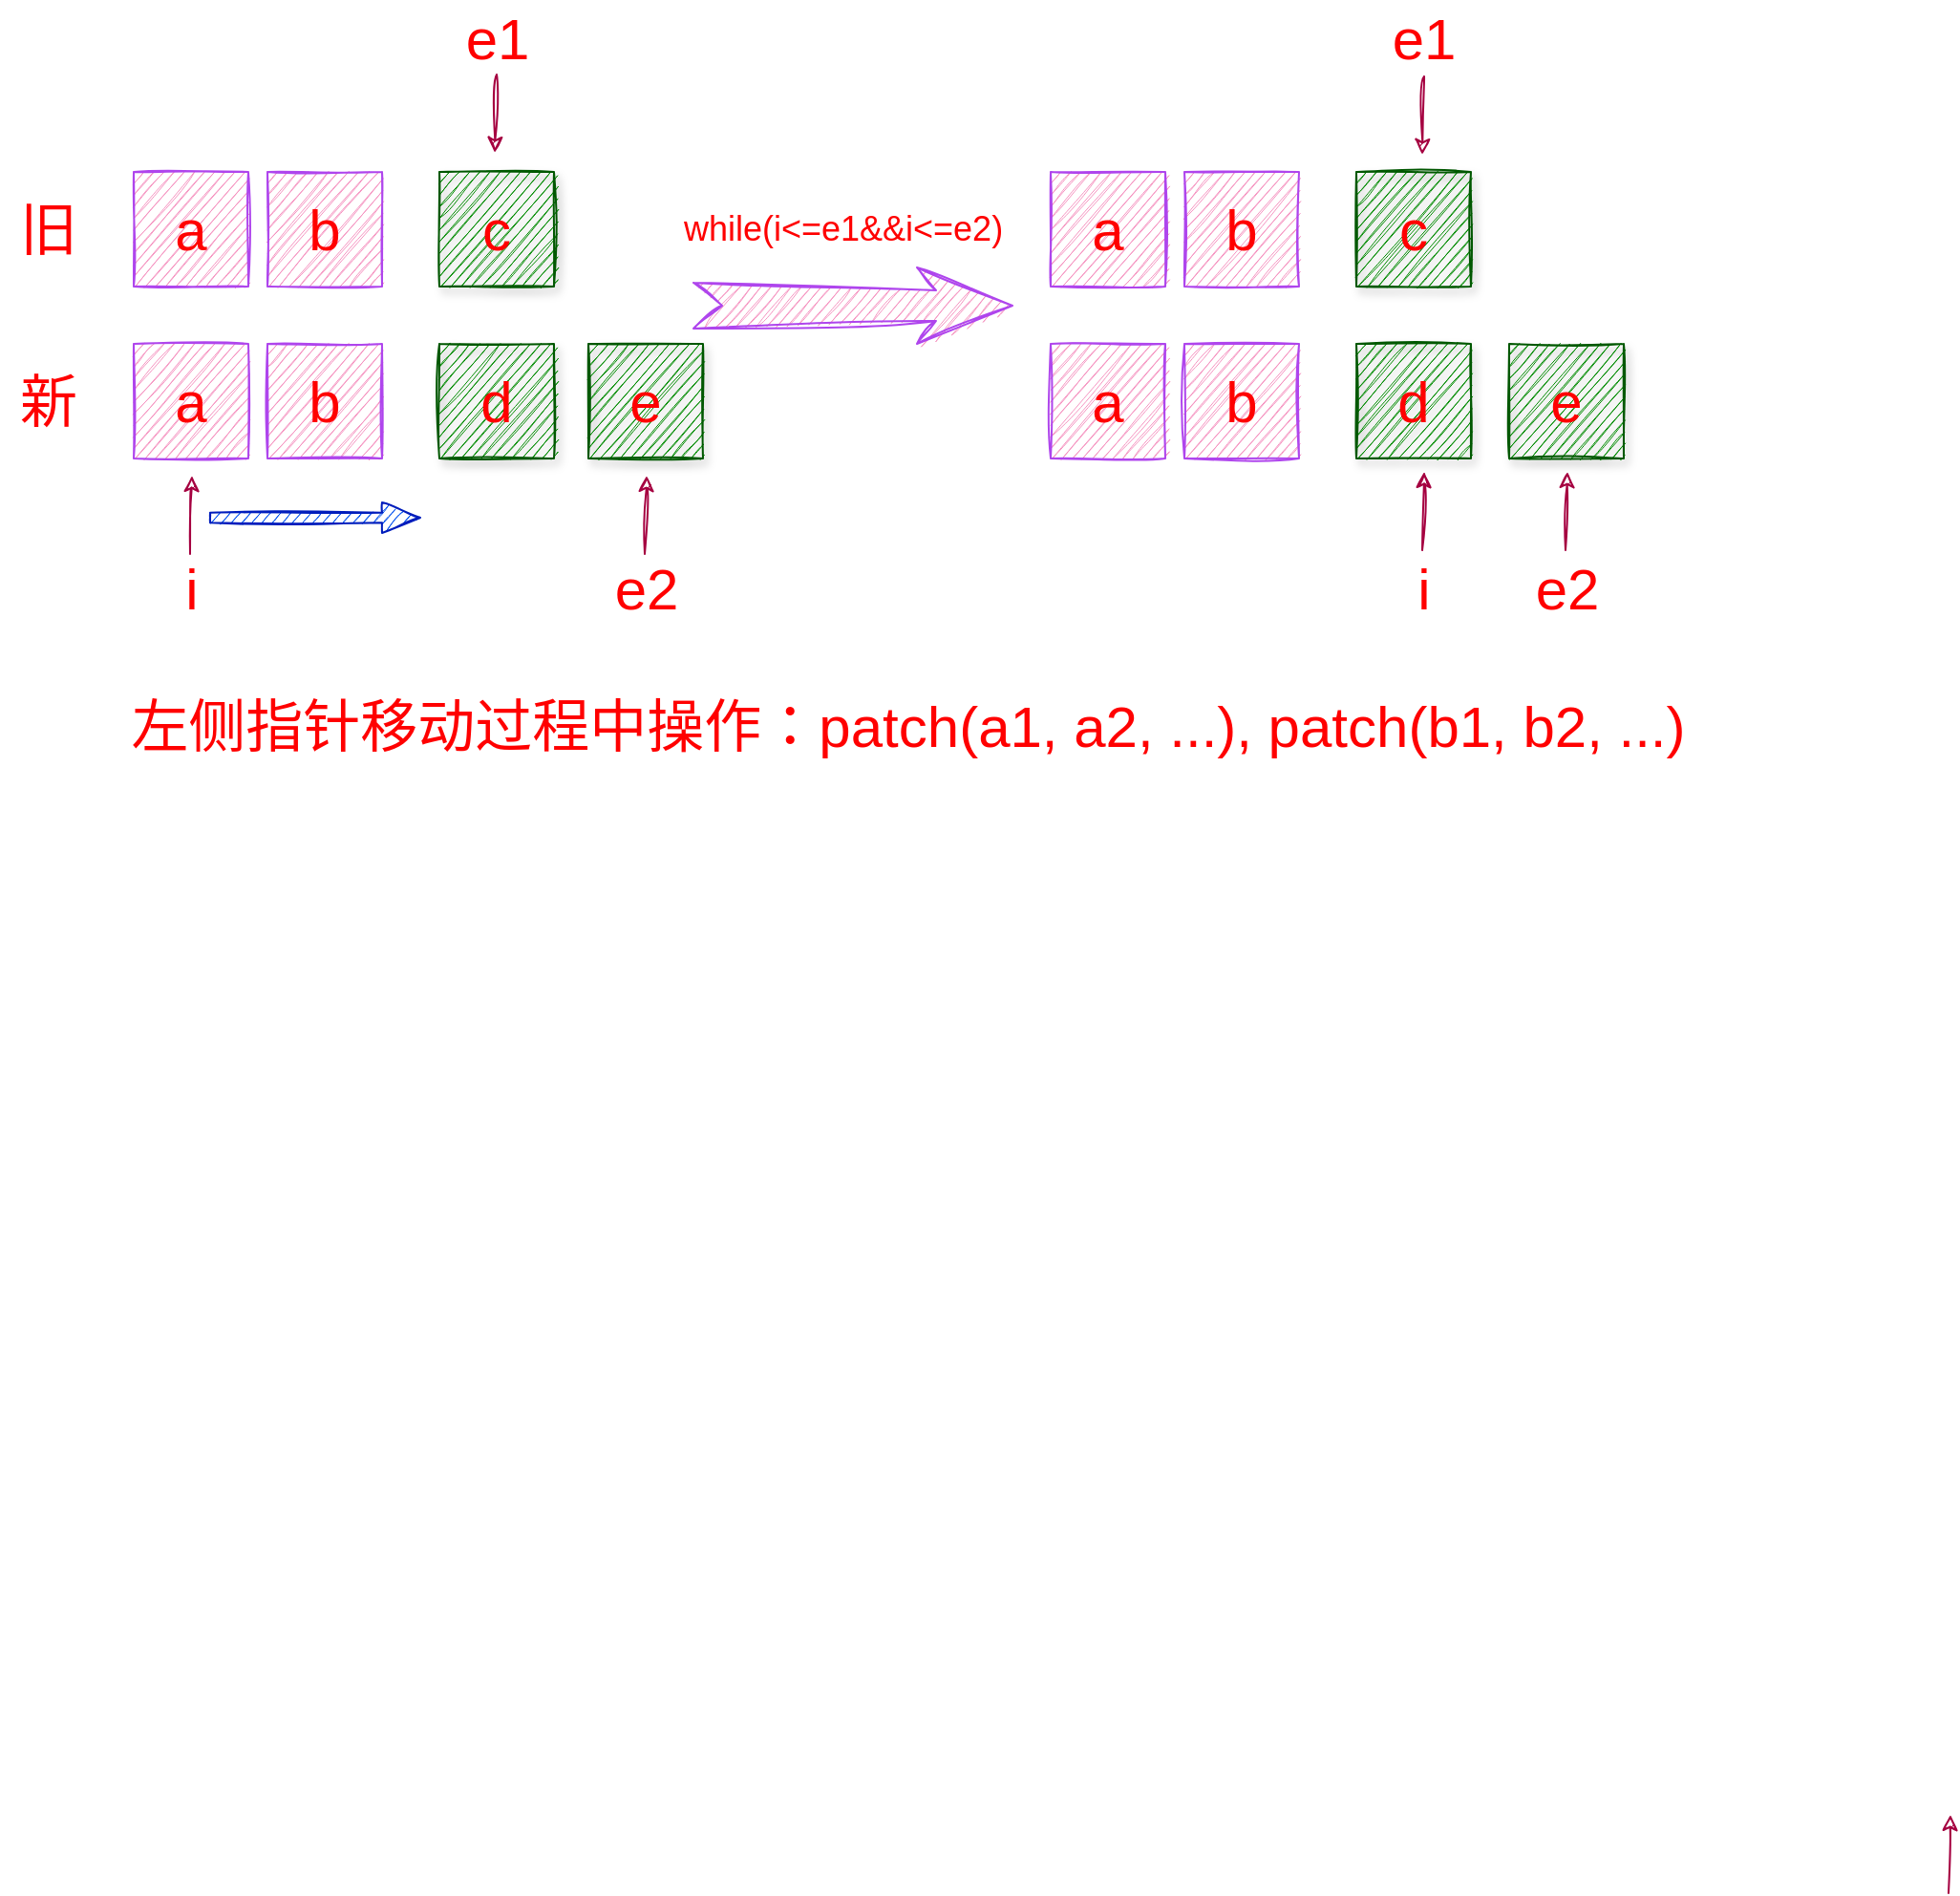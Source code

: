 <mxfile version="17.4.2" type="device" pages="6"><diagram id="EmqgTBqbK5a3hGFxQ9jJ" name="对比左侧"><mxGraphModel dx="1106" dy="798" grid="1" gridSize="10" guides="1" tooltips="1" connect="1" arrows="1" fold="1" page="1" pageScale="1" pageWidth="827" pageHeight="1169" math="0" shadow="0"><root><mxCell id="0"/><mxCell id="1" parent="0"/><mxCell id="E3GouPxqyJiMXS_Y7C-4-1" value="a" style="whiteSpace=wrap;html=1;aspect=fixed;rounded=0;fillColor=#F694C1;strokeColor=#AF45ED;fontColor=#FF0000;fontSize=30;verticalAlign=middle;sketch=1;" vertex="1" parent="1"><mxGeometry x="120" y="190" width="60" height="60" as="geometry"/></mxCell><mxCell id="E3GouPxqyJiMXS_Y7C-4-2" value="b" style="whiteSpace=wrap;html=1;aspect=fixed;rounded=0;fillColor=#F694C1;strokeColor=#AF45ED;fontColor=#FF0000;fontSize=30;verticalAlign=middle;sketch=1;" vertex="1" parent="1"><mxGeometry x="190" y="190" width="60" height="60" as="geometry"/></mxCell><mxCell id="E3GouPxqyJiMXS_Y7C-4-3" value="c" style="whiteSpace=wrap;html=1;aspect=fixed;rounded=0;fillColor=#008a00;strokeColor=#005700;fontSize=30;fontColor=#FF0000;shadow=1;glass=0;fillStyle=auto;fontStyle=0;verticalAlign=middle;sketch=1;" vertex="1" parent="1"><mxGeometry x="280" y="190" width="60" height="60" as="geometry"/></mxCell><mxCell id="E3GouPxqyJiMXS_Y7C-4-4" value="a" style="whiteSpace=wrap;html=1;aspect=fixed;rounded=0;fillColor=#F694C1;strokeColor=#AF45ED;fontColor=#FF0000;fontSize=30;verticalAlign=middle;sketch=1;" vertex="1" parent="1"><mxGeometry x="120" y="280" width="60" height="60" as="geometry"/></mxCell><mxCell id="E3GouPxqyJiMXS_Y7C-4-5" value="b" style="whiteSpace=wrap;html=1;aspect=fixed;rounded=0;fillColor=#F694C1;strokeColor=#AF45ED;fontColor=#FF0000;fontSize=30;verticalAlign=middle;sketch=1;" vertex="1" parent="1"><mxGeometry x="190" y="280" width="60" height="60" as="geometry"/></mxCell><mxCell id="E3GouPxqyJiMXS_Y7C-4-6" value="d" style="whiteSpace=wrap;html=1;aspect=fixed;rounded=0;fillColor=#008a00;strokeColor=#005700;fontSize=30;fontColor=#FF0000;shadow=1;glass=0;fillStyle=auto;fontStyle=0;verticalAlign=middle;sketch=1;" vertex="1" parent="1"><mxGeometry x="280" y="280" width="60" height="60" as="geometry"/></mxCell><mxCell id="E3GouPxqyJiMXS_Y7C-4-7" value="e" style="whiteSpace=wrap;html=1;aspect=fixed;rounded=0;fillColor=#008a00;strokeColor=#005700;fontSize=30;fontColor=#FF0000;shadow=1;glass=0;fillStyle=auto;fontStyle=0;verticalAlign=middle;sketch=1;" vertex="1" parent="1"><mxGeometry x="358" y="280" width="60" height="60" as="geometry"/></mxCell><mxCell id="E3GouPxqyJiMXS_Y7C-4-13" value="i" style="text;html=1;align=center;verticalAlign=middle;resizable=0;points=[];autosize=1;strokeColor=none;fillColor=none;fontSize=30;fontColor=#FF0000;" vertex="1" parent="1"><mxGeometry x="140" y="388" width="20" height="40" as="geometry"/></mxCell><mxCell id="E3GouPxqyJiMXS_Y7C-4-14" value="e1" style="text;html=1;align=center;verticalAlign=middle;resizable=0;points=[];autosize=1;strokeColor=none;fillColor=none;fontSize=30;fontColor=#FF0000;" vertex="1" parent="1"><mxGeometry x="285" y="100" width="50" height="40" as="geometry"/></mxCell><mxCell id="E3GouPxqyJiMXS_Y7C-4-15" value="e2" style="text;html=1;align=center;verticalAlign=middle;resizable=0;points=[];autosize=1;strokeColor=none;fillColor=none;fontSize=30;fontColor=#FF0000;" vertex="1" parent="1"><mxGeometry x="363" y="388" width="50" height="40" as="geometry"/></mxCell><mxCell id="E3GouPxqyJiMXS_Y7C-4-16" value="a" style="whiteSpace=wrap;html=1;aspect=fixed;rounded=0;fillColor=#F694C1;strokeColor=#AF45ED;fontColor=#FF0000;fontSize=30;verticalAlign=middle;sketch=1;" vertex="1" parent="1"><mxGeometry x="600" y="190" width="60" height="60" as="geometry"/></mxCell><mxCell id="E3GouPxqyJiMXS_Y7C-4-17" value="b" style="whiteSpace=wrap;html=1;aspect=fixed;rounded=0;fillColor=#F694C1;strokeColor=#AF45ED;fontColor=#FF0000;fontSize=30;verticalAlign=middle;sketch=1;" vertex="1" parent="1"><mxGeometry x="670" y="190" width="60" height="60" as="geometry"/></mxCell><mxCell id="E3GouPxqyJiMXS_Y7C-4-18" value="c" style="whiteSpace=wrap;html=1;aspect=fixed;rounded=0;fillColor=#008a00;strokeColor=#005700;fontSize=30;fontColor=#FF0000;shadow=1;glass=0;fillStyle=auto;fontStyle=0;verticalAlign=middle;sketch=1;" vertex="1" parent="1"><mxGeometry x="760" y="190" width="60" height="60" as="geometry"/></mxCell><mxCell id="E3GouPxqyJiMXS_Y7C-4-19" value="a" style="whiteSpace=wrap;html=1;aspect=fixed;rounded=0;fillColor=#F694C1;strokeColor=#AF45ED;fontColor=#FF0000;fontSize=30;verticalAlign=middle;sketch=1;" vertex="1" parent="1"><mxGeometry x="600" y="280" width="60" height="60" as="geometry"/></mxCell><mxCell id="E3GouPxqyJiMXS_Y7C-4-20" value="b" style="whiteSpace=wrap;html=1;aspect=fixed;rounded=0;fillColor=#F694C1;strokeColor=#AF45ED;fontColor=#FF0000;fontSize=30;verticalAlign=middle;sketch=1;" vertex="1" parent="1"><mxGeometry x="670" y="280" width="60" height="60" as="geometry"/></mxCell><mxCell id="E3GouPxqyJiMXS_Y7C-4-21" value="d" style="whiteSpace=wrap;html=1;aspect=fixed;rounded=0;fillColor=#008a00;strokeColor=#005700;fontSize=30;fontColor=#FF0000;shadow=1;glass=0;fillStyle=auto;fontStyle=0;verticalAlign=middle;sketch=1;" vertex="1" parent="1"><mxGeometry x="760" y="280" width="60" height="60" as="geometry"/></mxCell><mxCell id="E3GouPxqyJiMXS_Y7C-4-22" value="e" style="whiteSpace=wrap;html=1;aspect=fixed;rounded=0;fillColor=#008a00;strokeColor=#005700;fontSize=30;fontColor=#FF0000;shadow=1;glass=0;fillStyle=auto;fontStyle=0;verticalAlign=middle;sketch=1;" vertex="1" parent="1"><mxGeometry x="840" y="280" width="60" height="60" as="geometry"/></mxCell><mxCell id="E3GouPxqyJiMXS_Y7C-4-23" value="i" style="text;html=1;align=center;verticalAlign=middle;resizable=0;points=[];autosize=1;strokeColor=none;fillColor=none;fontSize=30;fontColor=#FF0000;" vertex="1" parent="1"><mxGeometry x="785" y="388" width="20" height="40" as="geometry"/></mxCell><mxCell id="E3GouPxqyJiMXS_Y7C-4-24" value="e1" style="text;html=1;align=center;verticalAlign=middle;resizable=0;points=[];autosize=1;strokeColor=none;fillColor=none;fontSize=30;fontColor=#FF0000;" vertex="1" parent="1"><mxGeometry x="770" y="100" width="50" height="40" as="geometry"/></mxCell><mxCell id="E3GouPxqyJiMXS_Y7C-4-25" value="e2" style="text;html=1;align=center;verticalAlign=middle;resizable=0;points=[];autosize=1;strokeColor=none;fillColor=none;fontSize=30;fontColor=#FF0000;" vertex="1" parent="1"><mxGeometry x="845" y="388" width="50" height="40" as="geometry"/></mxCell><mxCell id="E3GouPxqyJiMXS_Y7C-4-28" value="" style="html=1;shadow=0;dashed=0;align=center;verticalAlign=middle;shape=mxgraph.arrows2.arrow;dy=0.67;dx=20;notch=0;rounded=0;glass=0;sketch=1;fillStyle=auto;fontSize=30;strokeColor=#001DBC;fillColor=#0050ef;fontColor=#ffffff;" vertex="1" parent="1"><mxGeometry x="160" y="363" width="110" height="16" as="geometry"/></mxCell><mxCell id="E3GouPxqyJiMXS_Y7C-4-32" value="" style="html=1;shadow=0;dashed=0;align=center;verticalAlign=middle;shape=mxgraph.arrows2.stylisedArrow;dy=0.6;dx=40;notch=15;feather=0.4;rounded=0;glass=0;sketch=1;fillStyle=auto;fontSize=30;fontColor=#FF0000;strokeColor=#AF45ED;fillColor=#F694C1;gradientColor=none;" vertex="1" parent="1"><mxGeometry x="413" y="240" width="167" height="40" as="geometry"/></mxCell><mxCell id="E3GouPxqyJiMXS_Y7C-4-34" value="while(i&amp;lt;=e1&amp;amp;&amp;amp;i&amp;lt;=e2)" style="text;html=1;align=center;verticalAlign=middle;resizable=0;points=[];autosize=1;strokeColor=none;fillColor=none;fontSize=18;fontColor=#FF0000;" vertex="1" parent="1"><mxGeometry x="401" y="205" width="180" height="30" as="geometry"/></mxCell><mxCell id="E3GouPxqyJiMXS_Y7C-4-38" value="" style="endArrow=classic;html=1;rounded=1;sketch=1;fontSize=18;fontColor=#FF0000;strokeColor=#A50040;fillColor=#d80073;curved=1;exitX=0.52;exitY=0.975;exitDx=0;exitDy=0;exitPerimeter=0;" edge="1" parent="1"><mxGeometry width="50" height="50" relative="1" as="geometry"><mxPoint x="310" y="139" as="sourcePoint"/><mxPoint x="309" y="180" as="targetPoint"/></mxGeometry></mxCell><mxCell id="E3GouPxqyJiMXS_Y7C-4-41" value="" style="endArrow=classic;html=1;rounded=1;sketch=1;fontSize=18;fontColor=#FF0000;strokeColor=#A50040;fillColor=#d80073;curved=1;exitX=0.52;exitY=0.975;exitDx=0;exitDy=0;exitPerimeter=0;" edge="1" parent="1"><mxGeometry width="50" height="50" relative="1" as="geometry"><mxPoint x="795.5" y="140" as="sourcePoint"/><mxPoint x="794.5" y="181" as="targetPoint"/></mxGeometry></mxCell><mxCell id="E3GouPxqyJiMXS_Y7C-4-42" value="" style="endArrow=none;html=1;rounded=1;sketch=1;fontSize=18;fontColor=#FF0000;strokeColor=#A50040;fillColor=#d80073;curved=1;exitX=0.52;exitY=0.975;exitDx=0;exitDy=0;exitPerimeter=0;startArrow=classic;startFill=1;endFill=0;" edge="1" parent="1"><mxGeometry width="50" height="50" relative="1" as="geometry"><mxPoint x="388.5" y="349" as="sourcePoint"/><mxPoint x="387.5" y="390" as="targetPoint"/></mxGeometry></mxCell><mxCell id="E3GouPxqyJiMXS_Y7C-4-43" value="" style="endArrow=none;html=1;rounded=1;sketch=1;fontSize=18;fontColor=#FF0000;strokeColor=#A50040;fillColor=#d80073;curved=1;exitX=0.52;exitY=0.975;exitDx=0;exitDy=0;exitPerimeter=0;startArrow=classic;startFill=1;endFill=0;" edge="1" parent="1"><mxGeometry width="50" height="50" relative="1" as="geometry"><mxPoint x="1071" y="1050" as="sourcePoint"/><mxPoint x="1070" y="1091" as="targetPoint"/></mxGeometry></mxCell><mxCell id="E3GouPxqyJiMXS_Y7C-4-44" value="" style="endArrow=none;html=1;rounded=1;sketch=1;fontSize=18;fontColor=#FF0000;strokeColor=#A50040;fillColor=#d80073;curved=1;exitX=0.52;exitY=0.975;exitDx=0;exitDy=0;exitPerimeter=0;startArrow=classic;startFill=1;endFill=0;" edge="1" parent="1"><mxGeometry width="50" height="50" relative="1" as="geometry"><mxPoint x="150.5" y="349" as="sourcePoint"/><mxPoint x="149.5" y="390" as="targetPoint"/></mxGeometry></mxCell><mxCell id="E3GouPxqyJiMXS_Y7C-4-46" value="" style="endArrow=none;html=1;rounded=1;sketch=1;fontSize=18;fontColor=#FF0000;strokeColor=#A50040;fillColor=#d80073;curved=1;exitX=0.52;exitY=0.975;exitDx=0;exitDy=0;exitPerimeter=0;startArrow=classic;startFill=1;endFill=0;" edge="1" parent="1"><mxGeometry width="50" height="50" relative="1" as="geometry"><mxPoint x="795.5" y="347" as="sourcePoint"/><mxPoint x="794.5" y="388" as="targetPoint"/></mxGeometry></mxCell><mxCell id="E3GouPxqyJiMXS_Y7C-4-47" value="" style="endArrow=none;html=1;rounded=1;sketch=1;fontSize=18;fontColor=#FF0000;strokeColor=#A50040;fillColor=#d80073;curved=1;exitX=0.52;exitY=0.975;exitDx=0;exitDy=0;exitPerimeter=0;startArrow=classic;startFill=1;endFill=0;" edge="1" parent="1"><mxGeometry width="50" height="50" relative="1" as="geometry"><mxPoint x="870.5" y="347" as="sourcePoint"/><mxPoint x="869.5" y="388" as="targetPoint"/></mxGeometry></mxCell><mxCell id="xzag2mfApowgqfPrpZLW-1" value="&lt;span style=&quot;white-space: pre ; font-size: 30px&quot;&gt;&#9;&lt;/span&gt;左侧指针移动过程中操作：patch(a1, a2, ...), patch(b1, b2, ...)" style="text;html=1;align=left;verticalAlign=middle;resizable=0;points=[];autosize=1;strokeColor=none;fillColor=none;fontSize=30;fontColor=#FF0000;" vertex="1" parent="1"><mxGeometry x="50" y="460" width="900" height="40" as="geometry"/></mxCell><mxCell id="xzag2mfApowgqfPrpZLW-2" value="旧" style="text;html=1;align=center;verticalAlign=middle;resizable=0;points=[];autosize=1;strokeColor=none;fillColor=none;fontSize=30;fontColor=#FF0000;" vertex="1" parent="1"><mxGeometry x="50" y="200" width="50" height="40" as="geometry"/></mxCell><mxCell id="xzag2mfApowgqfPrpZLW-3" value="新" style="text;html=1;align=center;verticalAlign=middle;resizable=0;points=[];autosize=1;strokeColor=none;fillColor=none;fontSize=30;fontColor=#FF0000;" vertex="1" parent="1"><mxGeometry x="50" y="290" width="50" height="40" as="geometry"/></mxCell></root></mxGraphModel></diagram><diagram id="KhQfV3TDnIRwMbW_CdBb" name="对比右侧"><mxGraphModel dx="1106" dy="798" grid="1" gridSize="10" guides="1" tooltips="1" connect="1" arrows="1" fold="1" page="1" pageScale="1" pageWidth="827" pageHeight="1169" math="0" shadow="0"><root><mxCell id="0"/><mxCell id="1" parent="0"/><mxCell id="RAT4NuAAbAktcyOe6Fgx-1" value="a" style="whiteSpace=wrap;html=1;aspect=fixed;rounded=0;fillColor=#F694C1;strokeColor=#AF45ED;fontColor=#FF0000;fontSize=30;verticalAlign=middle;sketch=1;" vertex="1" parent="1"><mxGeometry x="99" y="190" width="60" height="60" as="geometry"/></mxCell><mxCell id="RAT4NuAAbAktcyOe6Fgx-3" value="b" style="whiteSpace=wrap;html=1;aspect=fixed;rounded=0;fillColor=#008a00;strokeColor=#005700;fontSize=30;fontColor=#FF0000;shadow=1;glass=0;fillStyle=auto;fontStyle=0;verticalAlign=middle;sketch=1;" vertex="1" parent="1"><mxGeometry x="259" y="190" width="60" height="60" as="geometry"/></mxCell><mxCell id="RAT4NuAAbAktcyOe6Fgx-4" value="d" style="whiteSpace=wrap;html=1;aspect=fixed;rounded=0;fillColor=#F694C1;strokeColor=#AF45ED;fontColor=#FF0000;fontSize=30;verticalAlign=middle;sketch=1;" vertex="1" parent="1"><mxGeometry x="99" y="280" width="60" height="60" as="geometry"/></mxCell><mxCell id="RAT4NuAAbAktcyOe6Fgx-5" value="e" style="whiteSpace=wrap;html=1;aspect=fixed;rounded=0;fillColor=#F694C1;strokeColor=#AF45ED;fontColor=#FF0000;fontSize=30;verticalAlign=middle;sketch=1;" vertex="1" parent="1"><mxGeometry x="169" y="280" width="60" height="60" as="geometry"/></mxCell><mxCell id="RAT4NuAAbAktcyOe6Fgx-6" value="b" style="whiteSpace=wrap;html=1;aspect=fixed;rounded=0;fillColor=#008a00;strokeColor=#005700;fontSize=30;fontColor=#FF0000;shadow=1;glass=0;fillStyle=auto;fontStyle=0;verticalAlign=middle;sketch=1;" vertex="1" parent="1"><mxGeometry x="259" y="280" width="60" height="60" as="geometry"/></mxCell><mxCell id="RAT4NuAAbAktcyOe6Fgx-7" value="c" style="whiteSpace=wrap;html=1;aspect=fixed;rounded=0;fillColor=#008a00;strokeColor=#005700;fontSize=30;fontColor=#FF0000;shadow=1;glass=0;fillStyle=auto;fontStyle=0;verticalAlign=middle;sketch=1;" vertex="1" parent="1"><mxGeometry x="337" y="280" width="60" height="60" as="geometry"/></mxCell><mxCell id="RAT4NuAAbAktcyOe6Fgx-8" value="i" style="text;html=1;align=center;verticalAlign=middle;resizable=0;points=[];autosize=1;strokeColor=none;fillColor=none;fontSize=30;fontColor=#FF0000;" vertex="1" parent="1"><mxGeometry x="119" y="388" width="20" height="40" as="geometry"/></mxCell><mxCell id="RAT4NuAAbAktcyOe6Fgx-9" value="e1" style="text;html=1;align=center;verticalAlign=middle;resizable=0;points=[];autosize=1;strokeColor=none;fillColor=none;fontSize=30;fontColor=#FF0000;" vertex="1" parent="1"><mxGeometry x="342" y="100" width="50" height="40" as="geometry"/></mxCell><mxCell id="RAT4NuAAbAktcyOe6Fgx-10" value="e2" style="text;html=1;align=center;verticalAlign=middle;resizable=0;points=[];autosize=1;strokeColor=none;fillColor=none;fontSize=30;fontColor=#FF0000;" vertex="1" parent="1"><mxGeometry x="342" y="388" width="50" height="40" as="geometry"/></mxCell><mxCell id="RAT4NuAAbAktcyOe6Fgx-11" value="a" style="whiteSpace=wrap;html=1;aspect=fixed;rounded=0;fillColor=#F694C1;strokeColor=#AF45ED;fontColor=#FF0000;fontSize=30;verticalAlign=middle;sketch=1;" vertex="1" parent="1"><mxGeometry x="600" y="190" width="60" height="60" as="geometry"/></mxCell><mxCell id="RAT4NuAAbAktcyOe6Fgx-13" value="b" style="whiteSpace=wrap;html=1;aspect=fixed;rounded=0;fillColor=#008a00;strokeColor=#005700;fontSize=30;fontColor=#FF0000;shadow=1;glass=0;fillStyle=auto;fontStyle=0;verticalAlign=middle;sketch=1;" vertex="1" parent="1"><mxGeometry x="760" y="190" width="60" height="60" as="geometry"/></mxCell><mxCell id="RAT4NuAAbAktcyOe6Fgx-14" value="d" style="whiteSpace=wrap;html=1;aspect=fixed;rounded=0;fillColor=#F694C1;strokeColor=#AF45ED;fontColor=#FF0000;fontSize=30;verticalAlign=middle;sketch=1;" vertex="1" parent="1"><mxGeometry x="600" y="280" width="60" height="60" as="geometry"/></mxCell><mxCell id="RAT4NuAAbAktcyOe6Fgx-15" value="e" style="whiteSpace=wrap;html=1;aspect=fixed;rounded=0;fillColor=#F694C1;strokeColor=#AF45ED;fontColor=#FF0000;fontSize=30;verticalAlign=middle;sketch=1;" vertex="1" parent="1"><mxGeometry x="670" y="280" width="60" height="60" as="geometry"/></mxCell><mxCell id="RAT4NuAAbAktcyOe6Fgx-16" value="b" style="whiteSpace=wrap;html=1;aspect=fixed;rounded=0;fillColor=#008a00;strokeColor=#005700;fontSize=30;fontColor=#FF0000;shadow=1;glass=0;fillStyle=auto;fontStyle=0;verticalAlign=middle;sketch=1;" vertex="1" parent="1"><mxGeometry x="760" y="280" width="60" height="60" as="geometry"/></mxCell><mxCell id="RAT4NuAAbAktcyOe6Fgx-17" value="c" style="whiteSpace=wrap;html=1;aspect=fixed;rounded=0;fillColor=#008a00;strokeColor=#005700;fontSize=30;fontColor=#FF0000;shadow=1;glass=0;fillStyle=auto;fontStyle=0;verticalAlign=middle;sketch=1;" vertex="1" parent="1"><mxGeometry x="840" y="280" width="60" height="60" as="geometry"/></mxCell><mxCell id="RAT4NuAAbAktcyOe6Fgx-18" value="i" style="text;html=1;align=center;verticalAlign=middle;resizable=0;points=[];autosize=1;strokeColor=none;fillColor=none;fontSize=30;fontColor=#FF0000;" vertex="1" parent="1"><mxGeometry x="620" y="388" width="20" height="40" as="geometry"/></mxCell><mxCell id="RAT4NuAAbAktcyOe6Fgx-19" value="e1" style="text;html=1;align=center;verticalAlign=middle;resizable=0;points=[];autosize=1;strokeColor=none;fillColor=none;fontSize=30;fontColor=#FF0000;" vertex="1" parent="1"><mxGeometry x="605" y="100" width="50" height="40" as="geometry"/></mxCell><mxCell id="RAT4NuAAbAktcyOe6Fgx-20" value="e2" style="text;html=1;align=center;verticalAlign=middle;resizable=0;points=[];autosize=1;strokeColor=none;fillColor=none;fontSize=30;fontColor=#FF0000;" vertex="1" parent="1"><mxGeometry x="680" y="388" width="50" height="40" as="geometry"/></mxCell><mxCell id="RAT4NuAAbAktcyOe6Fgx-21" value="" style="html=1;shadow=0;dashed=0;align=center;verticalAlign=middle;shape=mxgraph.arrows2.arrow;dy=0.67;dx=20;notch=0;rounded=0;glass=0;sketch=1;fillStyle=auto;fontSize=30;strokeColor=#001DBC;fillColor=#0050ef;fontColor=#ffffff;rotation=-180;" vertex="1" parent="1"><mxGeometry x="250" y="372" width="110" height="16" as="geometry"/></mxCell><mxCell id="RAT4NuAAbAktcyOe6Fgx-22" value="" style="html=1;shadow=0;dashed=0;align=center;verticalAlign=middle;shape=mxgraph.arrows2.stylisedArrow;dy=0.6;dx=40;notch=15;feather=0.4;rounded=0;glass=0;sketch=1;fillStyle=auto;fontSize=30;fontColor=#FF0000;strokeColor=#AF45ED;fillColor=#F694C1;gradientColor=none;" vertex="1" parent="1"><mxGeometry x="414" y="240" width="167" height="40" as="geometry"/></mxCell><mxCell id="RAT4NuAAbAktcyOe6Fgx-23" value="while(i&amp;lt;=e1&amp;amp;&amp;amp;i&amp;lt;=e2)" style="text;html=1;align=center;verticalAlign=middle;resizable=0;points=[];autosize=1;strokeColor=none;fillColor=none;fontSize=18;fontColor=#FF0000;" vertex="1" parent="1"><mxGeometry x="405" y="205" width="180" height="30" as="geometry"/></mxCell><mxCell id="RAT4NuAAbAktcyOe6Fgx-24" value="" style="endArrow=classic;html=1;rounded=1;sketch=1;fontSize=18;fontColor=#FF0000;strokeColor=#A50040;fillColor=#d80073;curved=1;exitX=0.52;exitY=0.975;exitDx=0;exitDy=0;exitPerimeter=0;" edge="1" parent="1"><mxGeometry width="50" height="50" relative="1" as="geometry"><mxPoint x="367" y="139" as="sourcePoint"/><mxPoint x="366" y="180" as="targetPoint"/></mxGeometry></mxCell><mxCell id="RAT4NuAAbAktcyOe6Fgx-25" value="" style="endArrow=classic;html=1;rounded=1;sketch=1;fontSize=18;fontColor=#FF0000;strokeColor=#A50040;fillColor=#d80073;curved=1;exitX=0.52;exitY=0.975;exitDx=0;exitDy=0;exitPerimeter=0;" edge="1" parent="1"><mxGeometry width="50" height="50" relative="1" as="geometry"><mxPoint x="630.5" y="140" as="sourcePoint"/><mxPoint x="629.5" y="181" as="targetPoint"/></mxGeometry></mxCell><mxCell id="RAT4NuAAbAktcyOe6Fgx-26" value="" style="endArrow=none;html=1;rounded=1;sketch=1;fontSize=18;fontColor=#FF0000;strokeColor=#A50040;fillColor=#d80073;curved=1;exitX=0.52;exitY=0.975;exitDx=0;exitDy=0;exitPerimeter=0;startArrow=classic;startFill=1;endFill=0;" edge="1" parent="1"><mxGeometry width="50" height="50" relative="1" as="geometry"><mxPoint x="367.5" y="349" as="sourcePoint"/><mxPoint x="366.5" y="390" as="targetPoint"/></mxGeometry></mxCell><mxCell id="RAT4NuAAbAktcyOe6Fgx-27" value="" style="endArrow=none;html=1;rounded=1;sketch=1;fontSize=18;fontColor=#FF0000;strokeColor=#A50040;fillColor=#d80073;curved=1;exitX=0.52;exitY=0.975;exitDx=0;exitDy=0;exitPerimeter=0;startArrow=classic;startFill=1;endFill=0;" edge="1" parent="1"><mxGeometry width="50" height="50" relative="1" as="geometry"><mxPoint x="129.5" y="349" as="sourcePoint"/><mxPoint x="128.5" y="390" as="targetPoint"/></mxGeometry></mxCell><mxCell id="RAT4NuAAbAktcyOe6Fgx-28" value="" style="endArrow=none;html=1;rounded=1;sketch=1;fontSize=18;fontColor=#FF0000;strokeColor=#A50040;fillColor=#d80073;curved=1;exitX=0.52;exitY=0.975;exitDx=0;exitDy=0;exitPerimeter=0;startArrow=classic;startFill=1;endFill=0;" edge="1" parent="1"><mxGeometry width="50" height="50" relative="1" as="geometry"><mxPoint x="630.5" y="347" as="sourcePoint"/><mxPoint x="629.5" y="388" as="targetPoint"/></mxGeometry></mxCell><mxCell id="RAT4NuAAbAktcyOe6Fgx-29" value="" style="endArrow=none;html=1;rounded=1;sketch=1;fontSize=18;fontColor=#FF0000;strokeColor=#A50040;fillColor=#d80073;curved=1;exitX=0.52;exitY=0.975;exitDx=0;exitDy=0;exitPerimeter=0;startArrow=classic;startFill=1;endFill=0;" edge="1" parent="1"><mxGeometry width="50" height="50" relative="1" as="geometry"><mxPoint x="705.5" y="347" as="sourcePoint"/><mxPoint x="704.5" y="388" as="targetPoint"/></mxGeometry></mxCell><mxCell id="RAT4NuAAbAktcyOe6Fgx-30" value="c" style="whiteSpace=wrap;html=1;aspect=fixed;rounded=0;fillColor=#008a00;strokeColor=#005700;fontSize=30;fontColor=#FF0000;shadow=1;glass=0;fillStyle=auto;fontStyle=0;verticalAlign=middle;sketch=1;" vertex="1" parent="1"><mxGeometry x="337" y="190" width="60" height="60" as="geometry"/></mxCell><mxCell id="RAT4NuAAbAktcyOe6Fgx-31" value="c" style="whiteSpace=wrap;html=1;aspect=fixed;rounded=0;fillColor=#008a00;strokeColor=#005700;fontSize=30;fontColor=#FF0000;shadow=1;glass=0;fillStyle=auto;fontStyle=0;verticalAlign=middle;sketch=1;" vertex="1" parent="1"><mxGeometry x="840" y="190" width="60" height="60" as="geometry"/></mxCell><mxCell id="RAT4NuAAbAktcyOe6Fgx-32" value="" style="html=1;shadow=0;dashed=0;align=center;verticalAlign=middle;shape=mxgraph.arrows2.arrow;dy=0.67;dx=20;notch=0;rounded=0;glass=0;sketch=1;fillStyle=auto;fontSize=30;strokeColor=#001DBC;fillColor=#0050ef;fontColor=#ffffff;rotation=-180;" vertex="1" parent="1"><mxGeometry x="250" y="150" width="110" height="16" as="geometry"/></mxCell><mxCell id="sJ1Ou_CyRQJqrpXvXlfN-1" value="旧" style="text;html=1;align=center;verticalAlign=middle;resizable=0;points=[];autosize=1;strokeColor=none;fillColor=none;fontSize=30;fontColor=#FF0000;" vertex="1" parent="1"><mxGeometry x="40" y="200" width="50" height="40" as="geometry"/></mxCell><mxCell id="sJ1Ou_CyRQJqrpXvXlfN-2" value="新" style="text;html=1;align=center;verticalAlign=middle;resizable=0;points=[];autosize=1;strokeColor=none;fillColor=none;fontSize=30;fontColor=#FF0000;" vertex="1" parent="1"><mxGeometry x="40" y="290" width="50" height="40" as="geometry"/></mxCell><mxCell id="lAsVrwD6jxN4rGGVj2HE-1" value="&lt;span style=&quot;color: rgba(0 , 0 , 0 , 0) ; font-family: monospace ; font-size: 0px&quot;&gt;%3CmxGraphModel%3E%3Croot%3E%3CmxCell%20id%3D%220%22%2F%3E%3CmxCell%20id%3D%221%22%20parent%3D%220%22%2F%3E%3CmxCell%20id%3D%222%22%20value%3D%22%26lt%3Bspan%20style%3D%26quot%3Bwhite-space%3A%20pre%3B%20font-size%3A%2030px%3B%26quot%3B%26gt%3B%26%239%3B%26lt%3B%2Fspan%26gt%3B%E6%93%8D%E4%BD%9C%20%EF%BC%9Apatch(a1%2C%20a2%2C%20...)%2C%20patch(b1%2C%20b2%2C%20...)%22%20style%3D%22text%3Bhtml%3D1%3Balign%3Dcenter%3BverticalAlign%3Dmiddle%3Bresizable%3D0%3Bpoints%3D%5B%5D%3Bautosize%3D1%3BstrokeColor%3Dnone%3BfillColor%3Dnone%3BfontSize%3D30%3BfontColor%3D%23FF0000%3B%22%20vertex%3D%221%22%20parent%3D%221%22%3E%3CmxGeometry%20x%3D%22150%22%20y%3D%22455%22%20width%3D%22630%22%20height%3D%2240%22%20as%3D%22geometry%22%2F%3E%3C%2FmxCell%3E%3C%2Froot%3E%3C%2FmxGraphModel%3E&lt;/span&gt;" style="text;html=1;align=center;verticalAlign=middle;resizable=0;points=[];autosize=1;strokeColor=none;fillColor=none;fontSize=30;fontColor=#FF0000;" vertex="1" parent="1"><mxGeometry x="230" y="435" width="20" height="50" as="geometry"/></mxCell><mxCell id="lAsVrwD6jxN4rGGVj2HE-2" value="&lt;div&gt;&lt;span style=&quot;white-space: pre&quot;&gt;&#9;&lt;/span&gt;&lt;span&gt;右侧指针移动过程中操作：patch(c1, c2, ...), patch(b1, b2, ...)&lt;/span&gt;&lt;/div&gt;" style="text;html=1;align=left;verticalAlign=middle;resizable=0;points=[];autosize=1;strokeColor=none;fillColor=none;fontSize=30;fontColor=#FF0000;" vertex="1" parent="1"><mxGeometry x="20" y="455" width="890" height="40" as="geometry"/></mxCell></root></mxGraphModel></diagram><diagram id="hazp_KXiv5jAbUR__Knw" name="添加"><mxGraphModel dx="1106" dy="798" grid="1" gridSize="10" guides="1" tooltips="1" connect="1" arrows="1" fold="1" page="1" pageScale="1" pageWidth="827" pageHeight="1169" math="0" shadow="0"><root><mxCell id="0"/><mxCell id="1" parent="0"/><mxCell id="xc1OojSsHhUmg5qOSPjt-1" value="a" style="whiteSpace=wrap;html=1;aspect=fixed;rounded=0;fillColor=#F694C1;strokeColor=#AF45ED;fontColor=#FF0000;fontSize=30;verticalAlign=middle;sketch=1;" vertex="1" parent="1"><mxGeometry x="120" y="190" width="60" height="60" as="geometry"/></mxCell><mxCell id="xc1OojSsHhUmg5qOSPjt-2" value="b" style="whiteSpace=wrap;html=1;aspect=fixed;rounded=0;fillColor=#F694C1;strokeColor=#AF45ED;fontColor=#FF0000;fontSize=30;verticalAlign=middle;sketch=1;" vertex="1" parent="1"><mxGeometry x="190" y="190" width="60" height="60" as="geometry"/></mxCell><mxCell id="xc1OojSsHhUmg5qOSPjt-4" value="a" style="whiteSpace=wrap;html=1;aspect=fixed;rounded=0;fillColor=#F694C1;strokeColor=#AF45ED;fontColor=#FF0000;fontSize=30;verticalAlign=middle;sketch=1;" vertex="1" parent="1"><mxGeometry x="120" y="280" width="60" height="60" as="geometry"/></mxCell><mxCell id="xc1OojSsHhUmg5qOSPjt-5" value="b" style="whiteSpace=wrap;html=1;aspect=fixed;rounded=0;fillColor=#F694C1;strokeColor=#AF45ED;fontColor=#FF0000;fontSize=30;verticalAlign=middle;sketch=1;" vertex="1" parent="1"><mxGeometry x="190" y="280" width="60" height="60" as="geometry"/></mxCell><mxCell id="xc1OojSsHhUmg5qOSPjt-6" value="d" style="whiteSpace=wrap;html=1;aspect=fixed;rounded=0;fillColor=#008a00;strokeColor=#005700;fontSize=30;fontColor=#FF0000;shadow=1;glass=0;fillStyle=auto;fontStyle=0;verticalAlign=middle;sketch=1;" vertex="1" parent="1"><mxGeometry x="270" y="280" width="60" height="60" as="geometry"/></mxCell><mxCell id="xc1OojSsHhUmg5qOSPjt-7" value="e" style="whiteSpace=wrap;html=1;aspect=fixed;rounded=0;fillColor=#008a00;strokeColor=#005700;fontSize=30;fontColor=#FF0000;shadow=1;glass=0;fillStyle=auto;fontStyle=0;verticalAlign=middle;sketch=1;" vertex="1" parent="1"><mxGeometry x="353" y="280" width="60" height="60" as="geometry"/></mxCell><mxCell id="xc1OojSsHhUmg5qOSPjt-8" value="i" style="text;html=1;align=center;verticalAlign=middle;resizable=0;points=[];autosize=1;strokeColor=none;fillColor=none;fontSize=30;fontColor=#FF0000;" vertex="1" parent="1"><mxGeometry x="140" y="388" width="20" height="40" as="geometry"/></mxCell><mxCell id="xc1OojSsHhUmg5qOSPjt-9" value="e1" style="text;html=1;align=center;verticalAlign=middle;resizable=0;points=[];autosize=1;strokeColor=none;fillColor=none;fontSize=30;fontColor=#FF0000;" vertex="1" parent="1"><mxGeometry x="195" y="100" width="50" height="40" as="geometry"/></mxCell><mxCell id="xc1OojSsHhUmg5qOSPjt-10" value="e2" style="text;html=1;align=center;verticalAlign=middle;resizable=0;points=[];autosize=1;strokeColor=none;fillColor=none;fontSize=30;fontColor=#FF0000;" vertex="1" parent="1"><mxGeometry x="363" y="388" width="50" height="40" as="geometry"/></mxCell><mxCell id="xc1OojSsHhUmg5qOSPjt-11" value="a" style="whiteSpace=wrap;html=1;aspect=fixed;rounded=0;fillColor=#F694C1;strokeColor=#AF45ED;fontColor=#FF0000;fontSize=30;verticalAlign=middle;sketch=1;" vertex="1" parent="1"><mxGeometry x="600" y="190" width="60" height="60" as="geometry"/></mxCell><mxCell id="xc1OojSsHhUmg5qOSPjt-12" value="b" style="whiteSpace=wrap;html=1;aspect=fixed;rounded=0;fillColor=#F694C1;strokeColor=#AF45ED;fontColor=#FF0000;fontSize=30;verticalAlign=middle;sketch=1;" vertex="1" parent="1"><mxGeometry x="670" y="190" width="60" height="60" as="geometry"/></mxCell><mxCell id="xc1OojSsHhUmg5qOSPjt-14" value="a" style="whiteSpace=wrap;html=1;aspect=fixed;rounded=0;fillColor=#F694C1;strokeColor=#AF45ED;fontColor=#FF0000;fontSize=30;verticalAlign=middle;sketch=1;" vertex="1" parent="1"><mxGeometry x="600" y="280" width="60" height="60" as="geometry"/></mxCell><mxCell id="xc1OojSsHhUmg5qOSPjt-15" value="b" style="whiteSpace=wrap;html=1;aspect=fixed;rounded=0;fillColor=#F694C1;strokeColor=#AF45ED;fontColor=#FF0000;fontSize=30;verticalAlign=middle;sketch=1;" vertex="1" parent="1"><mxGeometry x="670" y="280" width="60" height="60" as="geometry"/></mxCell><mxCell id="xc1OojSsHhUmg5qOSPjt-16" value="d" style="whiteSpace=wrap;html=1;aspect=fixed;rounded=0;fillColor=#008a00;strokeColor=#005700;fontSize=30;fontColor=#FF0000;shadow=1;glass=0;fillStyle=auto;fontStyle=0;verticalAlign=middle;sketch=1;" vertex="1" parent="1"><mxGeometry x="760" y="280" width="60" height="60" as="geometry"/></mxCell><mxCell id="xc1OojSsHhUmg5qOSPjt-17" value="e" style="whiteSpace=wrap;html=1;aspect=fixed;rounded=0;fillColor=#008a00;strokeColor=#005700;fontSize=30;fontColor=#FF0000;shadow=1;glass=0;fillStyle=auto;fontStyle=0;verticalAlign=middle;sketch=1;" vertex="1" parent="1"><mxGeometry x="840" y="280" width="60" height="60" as="geometry"/></mxCell><mxCell id="xc1OojSsHhUmg5qOSPjt-18" value="i" style="text;html=1;align=center;verticalAlign=middle;resizable=0;points=[];autosize=1;strokeColor=none;fillColor=none;fontSize=30;fontColor=#FF0000;" vertex="1" parent="1"><mxGeometry x="785" y="388" width="20" height="40" as="geometry"/></mxCell><mxCell id="xc1OojSsHhUmg5qOSPjt-19" value="e1" style="text;html=1;align=center;verticalAlign=middle;resizable=0;points=[];autosize=1;strokeColor=none;fillColor=none;fontSize=30;fontColor=#FF0000;" vertex="1" parent="1"><mxGeometry x="675" y="100" width="50" height="40" as="geometry"/></mxCell><mxCell id="xc1OojSsHhUmg5qOSPjt-20" value="e2" style="text;html=1;align=center;verticalAlign=middle;resizable=0;points=[];autosize=1;strokeColor=none;fillColor=none;fontSize=30;fontColor=#FF0000;" vertex="1" parent="1"><mxGeometry x="845" y="388" width="50" height="40" as="geometry"/></mxCell><mxCell id="xc1OojSsHhUmg5qOSPjt-21" value="" style="html=1;shadow=0;dashed=0;align=center;verticalAlign=middle;shape=mxgraph.arrows2.arrow;dy=0.67;dx=20;notch=0;rounded=0;glass=0;sketch=1;fillStyle=auto;fontSize=30;strokeColor=#001DBC;fillColor=#0050ef;fontColor=#ffffff;" vertex="1" parent="1"><mxGeometry x="160" y="363" width="110" height="16" as="geometry"/></mxCell><mxCell id="xc1OojSsHhUmg5qOSPjt-22" value="" style="html=1;shadow=0;dashed=0;align=center;verticalAlign=middle;shape=mxgraph.arrows2.stylisedArrow;dy=0.6;dx=40;notch=15;feather=0.4;rounded=0;glass=0;sketch=1;fillStyle=auto;fontSize=30;fontColor=#FF0000;strokeColor=#AF45ED;fillColor=#F694C1;gradientColor=none;" vertex="1" parent="1"><mxGeometry x="413" y="240" width="167" height="40" as="geometry"/></mxCell><mxCell id="xc1OojSsHhUmg5qOSPjt-23" value="while(i&amp;lt;=e1&amp;amp;&amp;amp;i&amp;lt;=e2)" style="text;html=1;align=center;verticalAlign=middle;resizable=0;points=[];autosize=1;strokeColor=none;fillColor=none;fontSize=18;fontColor=#FF0000;" vertex="1" parent="1"><mxGeometry x="401" y="205" width="180" height="30" as="geometry"/></mxCell><mxCell id="xc1OojSsHhUmg5qOSPjt-24" value="" style="endArrow=classic;html=1;rounded=1;sketch=1;fontSize=18;fontColor=#FF0000;strokeColor=#A50040;fillColor=#d80073;curved=1;exitX=0.52;exitY=0.975;exitDx=0;exitDy=0;exitPerimeter=0;" edge="1" parent="1"><mxGeometry width="50" height="50" relative="1" as="geometry"><mxPoint x="220" y="139" as="sourcePoint"/><mxPoint x="219" y="180" as="targetPoint"/></mxGeometry></mxCell><mxCell id="xc1OojSsHhUmg5qOSPjt-25" value="" style="endArrow=classic;html=1;rounded=1;sketch=1;fontSize=18;fontColor=#FF0000;strokeColor=#A50040;fillColor=#d80073;curved=1;exitX=0.52;exitY=0.975;exitDx=0;exitDy=0;exitPerimeter=0;" edge="1" parent="1"><mxGeometry width="50" height="50" relative="1" as="geometry"><mxPoint x="700.5" y="140" as="sourcePoint"/><mxPoint x="699.5" y="181" as="targetPoint"/></mxGeometry></mxCell><mxCell id="xc1OojSsHhUmg5qOSPjt-26" value="" style="endArrow=none;html=1;rounded=1;sketch=1;fontSize=18;fontColor=#FF0000;strokeColor=#A50040;fillColor=#d80073;curved=1;exitX=0.52;exitY=0.975;exitDx=0;exitDy=0;exitPerimeter=0;startArrow=classic;startFill=1;endFill=0;" edge="1" parent="1"><mxGeometry width="50" height="50" relative="1" as="geometry"><mxPoint x="388.5" y="349" as="sourcePoint"/><mxPoint x="387.5" y="390" as="targetPoint"/></mxGeometry></mxCell><mxCell id="xc1OojSsHhUmg5qOSPjt-27" value="" style="endArrow=none;html=1;rounded=1;sketch=1;fontSize=18;fontColor=#FF0000;strokeColor=#A50040;fillColor=#d80073;curved=1;exitX=0.52;exitY=0.975;exitDx=0;exitDy=0;exitPerimeter=0;startArrow=classic;startFill=1;endFill=0;" edge="1" parent="1"><mxGeometry width="50" height="50" relative="1" as="geometry"><mxPoint x="150.5" y="349" as="sourcePoint"/><mxPoint x="149.5" y="390" as="targetPoint"/></mxGeometry></mxCell><mxCell id="xc1OojSsHhUmg5qOSPjt-28" value="" style="endArrow=none;html=1;rounded=1;sketch=1;fontSize=18;fontColor=#FF0000;strokeColor=#A50040;fillColor=#d80073;curved=1;exitX=0.52;exitY=0.975;exitDx=0;exitDy=0;exitPerimeter=0;startArrow=classic;startFill=1;endFill=0;" edge="1" parent="1"><mxGeometry width="50" height="50" relative="1" as="geometry"><mxPoint x="795.5" y="347" as="sourcePoint"/><mxPoint x="794.5" y="388" as="targetPoint"/></mxGeometry></mxCell><mxCell id="xc1OojSsHhUmg5qOSPjt-29" value="" style="endArrow=none;html=1;rounded=1;sketch=1;fontSize=18;fontColor=#FF0000;strokeColor=#A50040;fillColor=#d80073;curved=1;exitX=0.52;exitY=0.975;exitDx=0;exitDy=0;exitPerimeter=0;startArrow=classic;startFill=1;endFill=0;" edge="1" parent="1"><mxGeometry width="50" height="50" relative="1" as="geometry"><mxPoint x="870.5" y="347" as="sourcePoint"/><mxPoint x="869.5" y="388" as="targetPoint"/></mxGeometry></mxCell><mxCell id="xc1OojSsHhUmg5qOSPjt-30" value="1 进行左右移动逻辑后&lt;br&gt;2 如果 i &amp;gt; e1 且 i&amp;lt;= e2 ,那么旧节点需要添加 i 到 e2 的元素&amp;nbsp;&lt;br style=&quot;font-size: 26px&quot;&gt;3 patch(null, d, ...),&amp;nbsp; &amp;nbsp;patch(null, e, ...)" style="text;html=1;align=left;verticalAlign=middle;resizable=0;points=[];autosize=1;strokeColor=none;fillColor=none;fontSize=26;fontColor=#FF0000;" vertex="1" parent="1"><mxGeometry x="105" y="435" width="700" height="100" as="geometry"/></mxCell><mxCell id="u6OfgY6jeGZFqXi6ciuH-1" value="旧" style="text;html=1;align=center;verticalAlign=middle;resizable=0;points=[];autosize=1;strokeColor=none;fillColor=none;fontSize=30;fontColor=#FF0000;" vertex="1" parent="1"><mxGeometry x="40" y="200" width="50" height="40" as="geometry"/></mxCell><mxCell id="u6OfgY6jeGZFqXi6ciuH-2" value="新" style="text;html=1;align=center;verticalAlign=middle;resizable=0;points=[];autosize=1;strokeColor=none;fillColor=none;fontSize=30;fontColor=#FF0000;" vertex="1" parent="1"><mxGeometry x="40" y="290" width="50" height="40" as="geometry"/></mxCell></root></mxGraphModel></diagram><diagram id="WYgmT0pUW5I5qevc1LmU" name="删除"><mxGraphModel dx="1106" dy="798" grid="1" gridSize="10" guides="1" tooltips="1" connect="1" arrows="1" fold="1" page="1" pageScale="1" pageWidth="827" pageHeight="1169" math="0" shadow="0"><root><mxCell id="0"/><mxCell id="1" parent="0"/><mxCell id="yUs6JaNhatzuo8-RLQdD-1" value="a" style="whiteSpace=wrap;html=1;aspect=fixed;rounded=0;fillColor=#F694C1;strokeColor=#AF45ED;fontColor=#FF0000;fontSize=30;verticalAlign=middle;sketch=1;" vertex="1" parent="1"><mxGeometry x="120" y="190" width="60" height="60" as="geometry"/></mxCell><mxCell id="yUs6JaNhatzuo8-RLQdD-2" value="b" style="whiteSpace=wrap;html=1;aspect=fixed;rounded=0;fillColor=#F694C1;strokeColor=#AF45ED;fontColor=#FF0000;fontSize=30;verticalAlign=middle;sketch=1;" vertex="1" parent="1"><mxGeometry x="190" y="190" width="60" height="60" as="geometry"/></mxCell><mxCell id="yUs6JaNhatzuo8-RLQdD-3" value="a" style="whiteSpace=wrap;html=1;aspect=fixed;rounded=0;fillColor=#F694C1;strokeColor=#AF45ED;fontColor=#FF0000;fontSize=30;verticalAlign=middle;sketch=1;" vertex="1" parent="1"><mxGeometry x="120" y="280" width="60" height="60" as="geometry"/></mxCell><mxCell id="yUs6JaNhatzuo8-RLQdD-4" value="b" style="whiteSpace=wrap;html=1;aspect=fixed;rounded=0;fillColor=#F694C1;strokeColor=#AF45ED;fontColor=#FF0000;fontSize=30;verticalAlign=middle;sketch=1;" vertex="1" parent="1"><mxGeometry x="190" y="280" width="60" height="60" as="geometry"/></mxCell><mxCell id="yUs6JaNhatzuo8-RLQdD-6" value="d" style="whiteSpace=wrap;html=1;aspect=fixed;rounded=0;fillColor=#008a00;strokeColor=#005700;fontSize=30;fontColor=#FF0000;shadow=1;glass=0;fillStyle=auto;fontStyle=0;verticalAlign=middle;sketch=1;" vertex="1" parent="1"><mxGeometry x="330" y="190" width="60" height="60" as="geometry"/></mxCell><mxCell id="yUs6JaNhatzuo8-RLQdD-7" value="i" style="text;html=1;align=center;verticalAlign=middle;resizable=0;points=[];autosize=1;strokeColor=none;fillColor=none;fontSize=30;fontColor=#FF0000;" vertex="1" parent="1"><mxGeometry x="140" y="388" width="20" height="40" as="geometry"/></mxCell><mxCell id="yUs6JaNhatzuo8-RLQdD-8" value="e1" style="text;html=1;align=center;verticalAlign=middle;resizable=0;points=[];autosize=1;strokeColor=none;fillColor=none;fontSize=30;fontColor=#FF0000;" vertex="1" parent="1"><mxGeometry x="340" y="100" width="50" height="40" as="geometry"/></mxCell><mxCell id="yUs6JaNhatzuo8-RLQdD-9" value="e2" style="text;html=1;align=center;verticalAlign=middle;resizable=0;points=[];autosize=1;strokeColor=none;fillColor=none;fontSize=30;fontColor=#FF0000;" vertex="1" parent="1"><mxGeometry x="195" y="388" width="50" height="40" as="geometry"/></mxCell><mxCell id="yUs6JaNhatzuo8-RLQdD-10" value="a" style="whiteSpace=wrap;html=1;aspect=fixed;rounded=0;fillColor=#F694C1;strokeColor=#AF45ED;fontColor=#FF0000;fontSize=30;verticalAlign=middle;sketch=1;" vertex="1" parent="1"><mxGeometry x="600" y="190" width="60" height="60" as="geometry"/></mxCell><mxCell id="yUs6JaNhatzuo8-RLQdD-11" value="b" style="whiteSpace=wrap;html=1;aspect=fixed;rounded=0;fillColor=#F694C1;strokeColor=#AF45ED;fontColor=#FF0000;fontSize=30;verticalAlign=middle;sketch=1;" vertex="1" parent="1"><mxGeometry x="670" y="190" width="60" height="60" as="geometry"/></mxCell><mxCell id="yUs6JaNhatzuo8-RLQdD-12" value="a" style="whiteSpace=wrap;html=1;aspect=fixed;rounded=0;fillColor=#F694C1;strokeColor=#AF45ED;fontColor=#FF0000;fontSize=30;verticalAlign=middle;sketch=1;" vertex="1" parent="1"><mxGeometry x="600" y="280" width="60" height="60" as="geometry"/></mxCell><mxCell id="yUs6JaNhatzuo8-RLQdD-13" value="b" style="whiteSpace=wrap;html=1;aspect=fixed;rounded=0;fillColor=#F694C1;strokeColor=#AF45ED;fontColor=#FF0000;fontSize=30;verticalAlign=middle;sketch=1;" vertex="1" parent="1"><mxGeometry x="670" y="280" width="60" height="60" as="geometry"/></mxCell><mxCell id="yUs6JaNhatzuo8-RLQdD-16" value="i" style="text;html=1;align=center;verticalAlign=middle;resizable=0;points=[];autosize=1;strokeColor=none;fillColor=none;fontSize=30;fontColor=#FF0000;" vertex="1" parent="1"><mxGeometry x="760" y="395" width="20" height="40" as="geometry"/></mxCell><mxCell id="yUs6JaNhatzuo8-RLQdD-17" value="e1" style="text;html=1;align=center;verticalAlign=middle;resizable=0;points=[];autosize=1;strokeColor=none;fillColor=none;fontSize=30;fontColor=#FF0000;" vertex="1" parent="1"><mxGeometry x="815" y="100" width="50" height="40" as="geometry"/></mxCell><mxCell id="yUs6JaNhatzuo8-RLQdD-18" value="e2" style="text;html=1;align=center;verticalAlign=middle;resizable=0;points=[];autosize=1;strokeColor=none;fillColor=none;fontSize=30;fontColor=#FF0000;" vertex="1" parent="1"><mxGeometry x="675" y="395" width="50" height="40" as="geometry"/></mxCell><mxCell id="yUs6JaNhatzuo8-RLQdD-19" value="" style="html=1;shadow=0;dashed=0;align=center;verticalAlign=middle;shape=mxgraph.arrows2.arrow;dy=0.67;dx=20;notch=0;rounded=0;glass=0;sketch=1;fillStyle=auto;fontSize=30;strokeColor=#001DBC;fillColor=#0050ef;fontColor=#ffffff;" vertex="1" parent="1"><mxGeometry x="160" y="363" width="90" height="16" as="geometry"/></mxCell><mxCell id="yUs6JaNhatzuo8-RLQdD-20" value="" style="html=1;shadow=0;dashed=0;align=center;verticalAlign=middle;shape=mxgraph.arrows2.stylisedArrow;dy=0.6;dx=40;notch=15;feather=0.4;rounded=0;glass=0;sketch=1;fillStyle=auto;fontSize=30;fontColor=#FF0000;strokeColor=#AF45ED;fillColor=#F694C1;gradientColor=none;" vertex="1" parent="1"><mxGeometry x="413" y="240" width="167" height="40" as="geometry"/></mxCell><mxCell id="yUs6JaNhatzuo8-RLQdD-21" value="while(i&amp;lt;=e1&amp;amp;&amp;amp;i&amp;lt;=e2)" style="text;html=1;align=center;verticalAlign=middle;resizable=0;points=[];autosize=1;strokeColor=none;fillColor=none;fontSize=18;fontColor=#FF0000;" vertex="1" parent="1"><mxGeometry x="401" y="205" width="180" height="30" as="geometry"/></mxCell><mxCell id="yUs6JaNhatzuo8-RLQdD-22" value="" style="endArrow=classic;html=1;rounded=1;sketch=1;fontSize=18;fontColor=#FF0000;strokeColor=#A50040;fillColor=#d80073;curved=1;exitX=0.52;exitY=0.975;exitDx=0;exitDy=0;exitPerimeter=0;" edge="1" parent="1"><mxGeometry width="50" height="50" relative="1" as="geometry"><mxPoint x="365" y="139" as="sourcePoint"/><mxPoint x="364" y="180" as="targetPoint"/></mxGeometry></mxCell><mxCell id="yUs6JaNhatzuo8-RLQdD-23" value="" style="endArrow=classic;html=1;rounded=1;sketch=1;fontSize=18;fontColor=#FF0000;strokeColor=#A50040;fillColor=#d80073;curved=1;exitX=0.52;exitY=0.975;exitDx=0;exitDy=0;exitPerimeter=0;" edge="1" parent="1"><mxGeometry width="50" height="50" relative="1" as="geometry"><mxPoint x="840.5" y="140" as="sourcePoint"/><mxPoint x="839.5" y="181" as="targetPoint"/></mxGeometry></mxCell><mxCell id="yUs6JaNhatzuo8-RLQdD-24" value="" style="endArrow=none;html=1;rounded=1;sketch=1;fontSize=18;fontColor=#FF0000;strokeColor=#A50040;fillColor=#d80073;curved=1;exitX=0.52;exitY=0.975;exitDx=0;exitDy=0;exitPerimeter=0;startArrow=classic;startFill=1;endFill=0;" edge="1" parent="1"><mxGeometry width="50" height="50" relative="1" as="geometry"><mxPoint x="220.5" y="349" as="sourcePoint"/><mxPoint x="219.5" y="390" as="targetPoint"/></mxGeometry></mxCell><mxCell id="yUs6JaNhatzuo8-RLQdD-25" value="" style="endArrow=none;html=1;rounded=1;sketch=1;fontSize=18;fontColor=#FF0000;strokeColor=#A50040;fillColor=#d80073;curved=1;exitX=0.52;exitY=0.975;exitDx=0;exitDy=0;exitPerimeter=0;startArrow=classic;startFill=1;endFill=0;" edge="1" parent="1"><mxGeometry width="50" height="50" relative="1" as="geometry"><mxPoint x="150.5" y="349" as="sourcePoint"/><mxPoint x="149.5" y="390" as="targetPoint"/></mxGeometry></mxCell><mxCell id="yUs6JaNhatzuo8-RLQdD-26" value="" style="endArrow=none;html=1;rounded=1;sketch=1;fontSize=18;fontColor=#FF0000;strokeColor=#A50040;fillColor=#d80073;curved=1;exitX=0.52;exitY=0.975;exitDx=0;exitDy=0;exitPerimeter=0;startArrow=classic;startFill=1;endFill=0;" edge="1" parent="1"><mxGeometry width="50" height="50" relative="1" as="geometry"><mxPoint x="770.5" y="354" as="sourcePoint"/><mxPoint x="769.5" y="395" as="targetPoint"/></mxGeometry></mxCell><mxCell id="yUs6JaNhatzuo8-RLQdD-27" value="" style="endArrow=none;html=1;rounded=1;sketch=1;fontSize=18;fontColor=#FF0000;strokeColor=#A50040;fillColor=#d80073;curved=1;exitX=0.52;exitY=0.975;exitDx=0;exitDy=0;exitPerimeter=0;startArrow=classic;startFill=1;endFill=0;" edge="1" parent="1"><mxGeometry width="50" height="50" relative="1" as="geometry"><mxPoint x="700.5" y="354" as="sourcePoint"/><mxPoint x="699.5" y="395" as="targetPoint"/></mxGeometry></mxCell><mxCell id="yUs6JaNhatzuo8-RLQdD-28" value="1 进行左右移动逻辑后&lt;br&gt;2 如果 i &amp;gt; e2 且 i&amp;lt;= e1 ,那么旧节点需要删除 i 到 e1 的元素&amp;nbsp;&lt;br&gt;3 remove(c),&amp;nbsp; &amp;nbsp;remove(d)" style="text;html=1;align=left;verticalAlign=middle;resizable=0;points=[];autosize=1;strokeColor=none;fillColor=none;fontSize=26;fontColor=#FF0000;spacingTop=0;spacing=2;labelBackgroundColor=none;" vertex="1" parent="1"><mxGeometry x="115" y="450" width="700" height="100" as="geometry"/></mxCell><mxCell id="yUs6JaNhatzuo8-RLQdD-29" value="旧" style="text;html=1;align=center;verticalAlign=middle;resizable=0;points=[];autosize=1;strokeColor=none;fillColor=none;fontSize=30;fontColor=#FF0000;" vertex="1" parent="1"><mxGeometry x="40" y="200" width="50" height="40" as="geometry"/></mxCell><mxCell id="yUs6JaNhatzuo8-RLQdD-30" value="新" style="text;html=1;align=center;verticalAlign=middle;resizable=0;points=[];autosize=1;strokeColor=none;fillColor=none;fontSize=30;fontColor=#FF0000;" vertex="1" parent="1"><mxGeometry x="40" y="290" width="50" height="40" as="geometry"/></mxCell><mxCell id="yUs6JaNhatzuo8-RLQdD-35" value="c" style="whiteSpace=wrap;html=1;aspect=fixed;rounded=0;fillColor=#008a00;strokeColor=#005700;fontSize=30;fontColor=#FF0000;shadow=1;glass=0;fillStyle=auto;fontStyle=0;verticalAlign=middle;sketch=1;" vertex="1" parent="1"><mxGeometry x="260" y="190" width="60" height="60" as="geometry"/></mxCell><mxCell id="yUs6JaNhatzuo8-RLQdD-36" value="d" style="whiteSpace=wrap;html=1;aspect=fixed;rounded=0;fillColor=#008a00;strokeColor=#005700;fontSize=30;fontColor=#FF0000;shadow=1;glass=0;fillStyle=auto;fontStyle=0;verticalAlign=middle;sketch=1;" vertex="1" parent="1"><mxGeometry x="810" y="190" width="60" height="60" as="geometry"/></mxCell><mxCell id="yUs6JaNhatzuo8-RLQdD-37" value="c" style="whiteSpace=wrap;html=1;aspect=fixed;rounded=0;fillColor=#008a00;strokeColor=#005700;fontSize=30;fontColor=#FF0000;shadow=1;glass=0;fillStyle=auto;fontStyle=0;verticalAlign=middle;sketch=1;" vertex="1" parent="1"><mxGeometry x="740" y="190" width="60" height="60" as="geometry"/></mxCell></root></mxGraphModel></diagram><diagram id="bvv--TU_n6uvFGCJnmjA" name="中间删除"><mxGraphModel dx="2210" dy="998" grid="1" gridSize="10" guides="1" tooltips="1" connect="1" arrows="1" fold="1" page="1" pageScale="1" pageWidth="827" pageHeight="1169" math="0" shadow="0"><root><mxCell id="0"/><mxCell id="1" parent="0"/><mxCell id="Ew7A5KileWKJlf54yVDK-1" value="a" style="whiteSpace=wrap;html=1;aspect=fixed;rounded=0;fillColor=#F694C1;strokeColor=#AF45ED;fontColor=#FF0000;fontSize=30;verticalAlign=middle;sketch=1;" vertex="1" parent="1"><mxGeometry x="-48" y="191" width="60" height="60" as="geometry"/></mxCell><mxCell id="Ew7A5KileWKJlf54yVDK-2" value="b" style="whiteSpace=wrap;html=1;aspect=fixed;rounded=0;fillColor=#F694C1;strokeColor=#AF45ED;fontColor=#FF0000;fontSize=30;verticalAlign=middle;sketch=1;" vertex="1" parent="1"><mxGeometry x="22" y="191" width="60" height="60" as="geometry"/></mxCell><mxCell id="Ew7A5KileWKJlf54yVDK-3" value="c" style="whiteSpace=wrap;html=1;aspect=fixed;rounded=0;fillColor=#008a00;strokeColor=#005700;fontSize=30;fontColor=#FF0000;shadow=1;glass=0;fillStyle=auto;fontStyle=0;verticalAlign=middle;sketch=1;" vertex="1" parent="1"><mxGeometry x="100" y="190" width="60" height="60" as="geometry"/></mxCell><mxCell id="Ew7A5KileWKJlf54yVDK-4" value="a" style="whiteSpace=wrap;html=1;aspect=fixed;rounded=0;fillColor=#F694C1;strokeColor=#AF45ED;fontColor=#FF0000;fontSize=30;verticalAlign=middle;sketch=1;" vertex="1" parent="1"><mxGeometry x="-48" y="281" width="60" height="60" as="geometry"/></mxCell><mxCell id="Ew7A5KileWKJlf54yVDK-5" value="b" style="whiteSpace=wrap;html=1;aspect=fixed;rounded=0;fillColor=#F694C1;strokeColor=#AF45ED;fontColor=#FF0000;fontSize=30;verticalAlign=middle;sketch=1;" vertex="1" parent="1"><mxGeometry x="22" y="281" width="60" height="60" as="geometry"/></mxCell><mxCell id="Ew7A5KileWKJlf54yVDK-6" value="e" style="whiteSpace=wrap;html=1;aspect=fixed;rounded=0;fillColor=#008a00;strokeColor=#005700;fontSize=30;fontColor=#FF0000;shadow=1;glass=0;fillStyle=auto;fontStyle=0;verticalAlign=middle;sketch=1;" vertex="1" parent="1"><mxGeometry x="100" y="280" width="60" height="60" as="geometry"/></mxCell><mxCell id="Ew7A5KileWKJlf54yVDK-7" value="c" style="whiteSpace=wrap;html=1;aspect=fixed;rounded=0;fillColor=#008a00;strokeColor=#005700;fontSize=30;fontColor=#FF0000;shadow=1;glass=0;fillStyle=auto;fontStyle=0;verticalAlign=middle;sketch=1;" vertex="1" parent="1"><mxGeometry x="178" y="280" width="60" height="60" as="geometry"/></mxCell><mxCell id="Ew7A5KileWKJlf54yVDK-8" value="i" style="text;html=1;align=center;verticalAlign=middle;resizable=0;points=[];autosize=1;strokeColor=none;fillColor=none;fontSize=30;fontColor=#FF0000;" vertex="1" parent="1"><mxGeometry x="-28" y="388" width="20" height="40" as="geometry"/></mxCell><mxCell id="Ew7A5KileWKJlf54yVDK-9" value="e1" style="text;html=1;align=center;verticalAlign=middle;resizable=0;points=[];autosize=1;strokeColor=none;fillColor=none;fontSize=30;fontColor=#FF0000;" vertex="1" parent="1"><mxGeometry x="325" y="100" width="50" height="40" as="geometry"/></mxCell><mxCell id="Ew7A5KileWKJlf54yVDK-10" value="e2" style="text;html=1;align=center;verticalAlign=middle;resizable=0;points=[];autosize=1;strokeColor=none;fillColor=none;fontSize=30;fontColor=#FF0000;" vertex="1" parent="1"><mxGeometry x="325" y="388" width="50" height="40" as="geometry"/></mxCell><mxCell id="Ew7A5KileWKJlf54yVDK-11" value="a" style="whiteSpace=wrap;html=1;aspect=fixed;rounded=0;fillColor=#F694C1;strokeColor=#AF45ED;fontColor=#FF0000;fontSize=30;verticalAlign=middle;sketch=1;" vertex="1" parent="1"><mxGeometry x="611" y="191" width="60" height="60" as="geometry"/></mxCell><mxCell id="Ew7A5KileWKJlf54yVDK-12" value="b" style="whiteSpace=wrap;html=1;aspect=fixed;rounded=0;fillColor=#F694C1;strokeColor=#AF45ED;fontColor=#FF0000;fontSize=30;verticalAlign=middle;sketch=1;" vertex="1" parent="1"><mxGeometry x="681" y="191" width="60" height="60" as="geometry"/></mxCell><mxCell id="Ew7A5KileWKJlf54yVDK-13" value="c" style="whiteSpace=wrap;html=1;aspect=fixed;rounded=0;fillColor=#008a00;strokeColor=#005700;fontSize=30;fontColor=#FF0000;shadow=1;glass=0;fillStyle=auto;fontStyle=0;verticalAlign=middle;sketch=1;" vertex="1" parent="1"><mxGeometry x="760" y="190" width="60" height="60" as="geometry"/></mxCell><mxCell id="Ew7A5KileWKJlf54yVDK-14" value="a" style="whiteSpace=wrap;html=1;aspect=fixed;rounded=0;fillColor=#F694C1;strokeColor=#AF45ED;fontColor=#FF0000;fontSize=30;verticalAlign=middle;sketch=1;" vertex="1" parent="1"><mxGeometry x="611" y="281" width="60" height="60" as="geometry"/></mxCell><mxCell id="Ew7A5KileWKJlf54yVDK-15" value="b" style="whiteSpace=wrap;html=1;aspect=fixed;rounded=0;fillColor=#F694C1;strokeColor=#AF45ED;fontColor=#FF0000;fontSize=30;verticalAlign=middle;sketch=1;" vertex="1" parent="1"><mxGeometry x="681" y="281" width="60" height="60" as="geometry"/></mxCell><mxCell id="Ew7A5KileWKJlf54yVDK-16" value="e" style="whiteSpace=wrap;html=1;aspect=fixed;rounded=0;fillColor=#008a00;strokeColor=#005700;fontSize=30;fontColor=#FF0000;shadow=1;glass=0;fillStyle=auto;fontStyle=0;verticalAlign=middle;sketch=1;" vertex="1" parent="1"><mxGeometry x="760" y="280" width="60" height="60" as="geometry"/></mxCell><mxCell id="Ew7A5KileWKJlf54yVDK-17" value="c" style="whiteSpace=wrap;html=1;aspect=fixed;rounded=0;fillColor=#008a00;strokeColor=#005700;fontSize=30;fontColor=#FF0000;shadow=1;glass=0;fillStyle=auto;fontStyle=0;verticalAlign=middle;sketch=1;" vertex="1" parent="1"><mxGeometry x="840" y="280" width="60" height="60" as="geometry"/></mxCell><mxCell id="Ew7A5KileWKJlf54yVDK-18" value="i" style="text;html=1;align=center;verticalAlign=middle;resizable=0;points=[];autosize=1;strokeColor=none;fillColor=none;fontSize=30;fontColor=#FF0000;" vertex="1" parent="1"><mxGeometry x="785" y="388" width="20" height="40" as="geometry"/></mxCell><mxCell id="Ew7A5KileWKJlf54yVDK-19" value="e1" style="text;html=1;align=center;verticalAlign=middle;resizable=0;points=[];autosize=1;strokeColor=none;fillColor=none;fontSize=30;fontColor=#FF0000;" vertex="1" parent="1"><mxGeometry x="845" y="100" width="50" height="40" as="geometry"/></mxCell><mxCell id="Ew7A5KileWKJlf54yVDK-20" value="e2" style="text;html=1;align=center;verticalAlign=middle;resizable=0;points=[];autosize=1;strokeColor=none;fillColor=none;fontSize=30;fontColor=#FF0000;" vertex="1" parent="1"><mxGeometry x="845" y="388" width="50" height="40" as="geometry"/></mxCell><mxCell id="Ew7A5KileWKJlf54yVDK-21" value="" style="html=1;shadow=0;dashed=0;align=center;verticalAlign=middle;shape=mxgraph.arrows2.arrow;dy=0.67;dx=20;notch=0;rounded=0;glass=0;sketch=1;fillStyle=auto;fontSize=30;strokeColor=#001DBC;fillColor=#0050ef;fontColor=#ffffff;" vertex="1" parent="1"><mxGeometry x="-10" y="368" width="90" height="16" as="geometry"/></mxCell><mxCell id="Ew7A5KileWKJlf54yVDK-22" value="" style="html=1;shadow=0;dashed=0;align=center;verticalAlign=middle;shape=mxgraph.arrows2.stylisedArrow;dy=0.6;dx=40;notch=15;feather=0.4;rounded=0;glass=0;sketch=1;fillStyle=auto;fontSize=30;fontColor=#FF0000;strokeColor=#AF45ED;fillColor=#F694C1;gradientColor=none;" vertex="1" parent="1"><mxGeometry x="413" y="240" width="177" height="40" as="geometry"/></mxCell><mxCell id="Ew7A5KileWKJlf54yVDK-23" value="while(i&amp;lt;=e1&amp;amp;&amp;amp;i&amp;lt;=e2)" style="text;html=1;align=center;verticalAlign=middle;resizable=0;points=[];autosize=1;strokeColor=none;fillColor=none;fontSize=18;fontColor=#FF0000;" vertex="1" parent="1"><mxGeometry x="410" y="205" width="180" height="30" as="geometry"/></mxCell><mxCell id="Ew7A5KileWKJlf54yVDK-24" value="" style="endArrow=classic;html=1;rounded=1;sketch=1;fontSize=18;fontColor=#FF0000;strokeColor=#A50040;fillColor=#d80073;curved=1;exitX=0.52;exitY=0.975;exitDx=0;exitDy=0;exitPerimeter=0;" edge="1" parent="1"><mxGeometry width="50" height="50" relative="1" as="geometry"><mxPoint x="350" y="139" as="sourcePoint"/><mxPoint x="349" y="180" as="targetPoint"/></mxGeometry></mxCell><mxCell id="Ew7A5KileWKJlf54yVDK-25" value="" style="endArrow=classic;html=1;rounded=1;sketch=1;fontSize=18;fontColor=#FF0000;strokeColor=#A50040;fillColor=#d80073;curved=1;exitX=0.52;exitY=0.975;exitDx=0;exitDy=0;exitPerimeter=0;" edge="1" parent="1"><mxGeometry width="50" height="50" relative="1" as="geometry"><mxPoint x="870.5" y="140" as="sourcePoint"/><mxPoint x="869.5" y="181" as="targetPoint"/></mxGeometry></mxCell><mxCell id="Ew7A5KileWKJlf54yVDK-26" value="" style="endArrow=none;html=1;rounded=1;sketch=1;fontSize=18;fontColor=#FF0000;strokeColor=#A50040;fillColor=#d80073;curved=1;exitX=0.52;exitY=0.975;exitDx=0;exitDy=0;exitPerimeter=0;startArrow=classic;startFill=1;endFill=0;" edge="1" parent="1"><mxGeometry width="50" height="50" relative="1" as="geometry"><mxPoint x="350.5" y="349" as="sourcePoint"/><mxPoint x="349.5" y="390" as="targetPoint"/></mxGeometry></mxCell><mxCell id="Ew7A5KileWKJlf54yVDK-27" value="" style="endArrow=none;html=1;rounded=1;sketch=1;fontSize=18;fontColor=#FF0000;strokeColor=#A50040;fillColor=#d80073;curved=1;exitX=0.52;exitY=0.975;exitDx=0;exitDy=0;exitPerimeter=0;startArrow=classic;startFill=1;endFill=0;" edge="1" parent="1"><mxGeometry width="50" height="50" relative="1" as="geometry"><mxPoint x="1071" y="1050" as="sourcePoint"/><mxPoint x="1070" y="1091" as="targetPoint"/></mxGeometry></mxCell><mxCell id="Ew7A5KileWKJlf54yVDK-28" value="" style="endArrow=none;html=1;rounded=1;sketch=1;fontSize=18;fontColor=#FF0000;strokeColor=#A50040;fillColor=#d80073;curved=1;exitX=0.52;exitY=0.975;exitDx=0;exitDy=0;exitPerimeter=0;startArrow=classic;startFill=1;endFill=0;" edge="1" parent="1"><mxGeometry width="50" height="50" relative="1" as="geometry"><mxPoint x="-17.5" y="350" as="sourcePoint"/><mxPoint x="-18.5" y="391" as="targetPoint"/></mxGeometry></mxCell><mxCell id="Ew7A5KileWKJlf54yVDK-29" value="" style="endArrow=none;html=1;rounded=1;sketch=1;fontSize=18;fontColor=#FF0000;strokeColor=#A50040;fillColor=#d80073;curved=1;exitX=0.52;exitY=0.975;exitDx=0;exitDy=0;exitPerimeter=0;startArrow=classic;startFill=1;endFill=0;" edge="1" parent="1"><mxGeometry width="50" height="50" relative="1" as="geometry"><mxPoint x="795.5" y="347" as="sourcePoint"/><mxPoint x="794.5" y="388" as="targetPoint"/></mxGeometry></mxCell><mxCell id="Ew7A5KileWKJlf54yVDK-30" value="" style="endArrow=none;html=1;rounded=1;sketch=1;fontSize=18;fontColor=#FF0000;strokeColor=#A50040;fillColor=#d80073;curved=1;exitX=0.52;exitY=0.975;exitDx=0;exitDy=0;exitPerimeter=0;startArrow=classic;startFill=1;endFill=0;" edge="1" parent="1"><mxGeometry width="50" height="50" relative="1" as="geometry"><mxPoint x="870.5" y="347" as="sourcePoint"/><mxPoint x="869.5" y="388" as="targetPoint"/></mxGeometry></mxCell><mxCell id="Ew7A5KileWKJlf54yVDK-32" value="旧" style="text;html=1;align=center;verticalAlign=middle;resizable=0;points=[];autosize=1;strokeColor=none;fillColor=none;fontSize=30;fontColor=#FF0000;" vertex="1" parent="1"><mxGeometry x="-140" y="200" width="50" height="40" as="geometry"/></mxCell><mxCell id="Ew7A5KileWKJlf54yVDK-33" value="新" style="text;html=1;align=center;verticalAlign=middle;resizable=0;points=[];autosize=1;strokeColor=none;fillColor=none;fontSize=30;fontColor=#FF0000;" vertex="1" parent="1"><mxGeometry x="-140" y="290" width="50" height="40" as="geometry"/></mxCell><mxCell id="Frb3URlKS_dDvrWDtVBU-1" value="1 进行左右移动逻辑后&lt;br style=&quot;font-size: 28px&quot;&gt;2 新旧节点不满足增加与删除的逻辑（新旧均未处理完）&lt;br style=&quot;font-size: 28px&quot;&gt;3 判断剩余的老节点(c, d), 是否在剩余的新节点中(e, c)中&lt;br style=&quot;font-size: 28px&quot;&gt;4 d 不存在，需要删除d。&lt;br style=&quot;font-size: 28px&quot;&gt;&lt;span style=&quot;white-space: pre ; font-size: 28px&quot;&gt;&#9;&lt;/span&gt;方法1，遍历ec，找不到d，删除。时间复杂度O(n)&lt;br style=&quot;font-size: 28px&quot;&gt;&lt;span style=&quot;white-space: pre ; font-size: 28px&quot;&gt;&#9;&lt;/span&gt;方法2，根据剩余新节点构建映射表Map:{e: 2, c: 3}, 在映射表Map中查找&lt;br style=&quot;font-size: 28px&quot;&gt;&lt;span style=&quot;white-space: pre ; font-size: 28px&quot;&gt;&#9;&lt;/span&gt;&lt;span style=&quot;white-space: pre ; font-size: 28px&quot;&gt;&#9;&lt;/span&gt;&amp;nbsp; &amp;nbsp; &amp;nbsp;是否有d，没有删除。时间复杂度O(1)&lt;br style=&quot;font-size: 28px&quot;&gt;5 c 存在，进行一次深度对比c，patch(c1, c2, ...)，更新c 节点。&lt;br style=&quot;font-size: 28px&quot;&gt;6 这里说一下映射表的键值对，{ &lt;b&gt;&lt;font style=&quot;font-size: 28px&quot; color=&quot;#00a300&quot;&gt;node.key: index&lt;/font&gt;&lt;/b&gt; }，这也是key 在vue3 的作用&lt;br&gt;7 相同节点指的是 type key 均相同" style="text;html=1;align=left;verticalAlign=middle;resizable=0;points=[];autosize=1;strokeColor=none;fillColor=none;fontSize=28;fontColor=#FF0000;" vertex="1" parent="1"><mxGeometry x="-48" y="428" width="990" height="350" as="geometry"/></mxCell><mxCell id="Frb3URlKS_dDvrWDtVBU-2" value="d" style="whiteSpace=wrap;html=1;aspect=fixed;rounded=0;fillColor=#008a00;strokeColor=#005700;fontSize=30;fontColor=#FF0000;shadow=1;glass=0;fillStyle=auto;fontStyle=0;verticalAlign=middle;sketch=1;" vertex="1" parent="1"><mxGeometry x="173" y="190" width="60" height="60" as="geometry"/></mxCell><mxCell id="Frb3URlKS_dDvrWDtVBU-3" value="f" style="whiteSpace=wrap;html=1;aspect=fixed;rounded=0;fillColor=#F694C1;strokeColor=#AF45ED;fontColor=#FF0000;fontSize=30;verticalAlign=middle;sketch=1;" vertex="1" parent="1"><mxGeometry x="250" y="190" width="60" height="60" as="geometry"/></mxCell><mxCell id="Frb3URlKS_dDvrWDtVBU-4" value="g" style="whiteSpace=wrap;html=1;aspect=fixed;rounded=0;fillColor=#F694C1;strokeColor=#AF45ED;fontColor=#FF0000;fontSize=30;verticalAlign=middle;sketch=1;" vertex="1" parent="1"><mxGeometry x="320" y="190" width="60" height="60" as="geometry"/></mxCell><mxCell id="Frb3URlKS_dDvrWDtVBU-5" value="f" style="whiteSpace=wrap;html=1;aspect=fixed;rounded=0;fillColor=#F694C1;strokeColor=#AF45ED;fontColor=#FF0000;fontSize=30;verticalAlign=middle;sketch=1;" vertex="1" parent="1"><mxGeometry x="250" y="280" width="60" height="60" as="geometry"/></mxCell><mxCell id="Frb3URlKS_dDvrWDtVBU-6" value="g" style="whiteSpace=wrap;html=1;aspect=fixed;rounded=0;fillColor=#F694C1;strokeColor=#AF45ED;fontColor=#FF0000;fontSize=30;verticalAlign=middle;sketch=1;" vertex="1" parent="1"><mxGeometry x="320" y="280" width="60" height="60" as="geometry"/></mxCell><mxCell id="Frb3URlKS_dDvrWDtVBU-7" value="f" style="whiteSpace=wrap;html=1;aspect=fixed;rounded=0;fillColor=#F694C1;strokeColor=#AF45ED;fontColor=#FF0000;fontSize=30;verticalAlign=middle;sketch=1;" vertex="1" parent="1"><mxGeometry x="920" y="280" width="60" height="60" as="geometry"/></mxCell><mxCell id="Frb3URlKS_dDvrWDtVBU-8" value="g" style="whiteSpace=wrap;html=1;aspect=fixed;rounded=0;fillColor=#F694C1;strokeColor=#AF45ED;fontColor=#FF0000;fontSize=30;verticalAlign=middle;sketch=1;" vertex="1" parent="1"><mxGeometry x="990" y="280" width="60" height="60" as="geometry"/></mxCell><mxCell id="Frb3URlKS_dDvrWDtVBU-9" value="d" style="whiteSpace=wrap;html=1;aspect=fixed;rounded=0;fillColor=#008a00;strokeColor=#005700;fontSize=30;fontColor=#FF0000;shadow=1;glass=0;fillStyle=auto;fontStyle=0;verticalAlign=middle;sketch=1;" vertex="1" parent="1"><mxGeometry x="840" y="190" width="60" height="60" as="geometry"/></mxCell><mxCell id="Frb3URlKS_dDvrWDtVBU-10" value="f" style="whiteSpace=wrap;html=1;aspect=fixed;rounded=0;fillColor=#F694C1;strokeColor=#AF45ED;fontColor=#FF0000;fontSize=30;verticalAlign=middle;sketch=1;" vertex="1" parent="1"><mxGeometry x="920" y="190" width="60" height="60" as="geometry"/></mxCell><mxCell id="Frb3URlKS_dDvrWDtVBU-11" value="g" style="whiteSpace=wrap;html=1;aspect=fixed;rounded=0;fillColor=#F694C1;strokeColor=#AF45ED;fontColor=#FF0000;fontSize=30;verticalAlign=middle;sketch=1;" vertex="1" parent="1"><mxGeometry x="990" y="190" width="60" height="60" as="geometry"/></mxCell><mxCell id="G3LE5UJJEJO0Wk7yy7BY-1" value="" style="html=1;shadow=0;dashed=0;align=center;verticalAlign=middle;shape=mxgraph.arrows2.arrow;dy=0.67;dx=20;notch=0;rounded=0;glass=0;sketch=1;fillStyle=auto;fontSize=30;strokeColor=#001DBC;fillColor=#0050ef;fontColor=#ffffff;rotation=-180;" vertex="1" parent="1"><mxGeometry x="250" y="368" width="90" height="16" as="geometry"/></mxCell><mxCell id="G3LE5UJJEJO0Wk7yy7BY-2" value="" style="html=1;shadow=0;dashed=0;align=center;verticalAlign=middle;shape=mxgraph.arrows2.arrow;dy=0.67;dx=20;notch=0;rounded=0;glass=0;sketch=1;fillStyle=auto;fontSize=30;strokeColor=#001DBC;fillColor=#0050ef;fontColor=#ffffff;rotation=-180;" vertex="1" parent="1"><mxGeometry x="250" y="150" width="90" height="16" as="geometry"/></mxCell></root></mxGraphModel></diagram><diagram id="9ebgRis4FyBCEUBPpRDz" name="第 6 页"><mxGraphModel dx="2670" dy="1330" grid="1" gridSize="10" guides="1" tooltips="1" connect="1" arrows="1" fold="1" page="1" pageScale="1" pageWidth="827" pageHeight="1169" math="0" shadow="0"><root><mxCell id="0"/><mxCell id="1" parent="0"/><mxCell id="64suZXAG3NMOQUuxzfu3-1" value="a" style="whiteSpace=wrap;html=1;aspect=fixed;rounded=0;fillColor=#F694C1;strokeColor=#AF45ED;fontColor=#FF0000;fontSize=30;verticalAlign=middle;sketch=1;" vertex="1" parent="1"><mxGeometry x="-208" y="191" width="60" height="60" as="geometry"/></mxCell><mxCell id="64suZXAG3NMOQUuxzfu3-2" value="b" style="whiteSpace=wrap;html=1;aspect=fixed;rounded=0;fillColor=#F694C1;strokeColor=#AF45ED;fontColor=#FF0000;fontSize=30;verticalAlign=middle;sketch=1;" vertex="1" parent="1"><mxGeometry x="-138" y="191" width="60" height="60" as="geometry"/></mxCell><mxCell id="64suZXAG3NMOQUuxzfu3-3" value="c" style="whiteSpace=wrap;html=1;aspect=fixed;rounded=0;fillColor=#008a00;strokeColor=#005700;fontSize=30;fontColor=#FF0000;shadow=1;glass=0;fillStyle=auto;fontStyle=0;verticalAlign=middle;sketch=1;" vertex="1" parent="1"><mxGeometry x="-60" y="190" width="60" height="60" as="geometry"/></mxCell><mxCell id="64suZXAG3NMOQUuxzfu3-4" value="a" style="whiteSpace=wrap;html=1;aspect=fixed;rounded=0;fillColor=#F694C1;strokeColor=#AF45ED;fontColor=#FF0000;fontSize=30;verticalAlign=middle;sketch=1;" vertex="1" parent="1"><mxGeometry x="-208" y="281" width="60" height="60" as="geometry"/></mxCell><mxCell id="64suZXAG3NMOQUuxzfu3-5" value="b" style="whiteSpace=wrap;html=1;aspect=fixed;rounded=0;fillColor=#F694C1;strokeColor=#AF45ED;fontColor=#FF0000;fontSize=30;verticalAlign=middle;sketch=1;" vertex="1" parent="1"><mxGeometry x="-138" y="281" width="60" height="60" as="geometry"/></mxCell><mxCell id="64suZXAG3NMOQUuxzfu3-6" value="e" style="whiteSpace=wrap;html=1;aspect=fixed;rounded=0;fillColor=#008a00;strokeColor=#005700;fontSize=30;fontColor=#FF0000;shadow=1;glass=0;fillStyle=auto;fontStyle=0;verticalAlign=middle;sketch=1;" vertex="1" parent="1"><mxGeometry x="-60" y="280" width="60" height="60" as="geometry"/></mxCell><mxCell id="64suZXAG3NMOQUuxzfu3-7" value="c" style="whiteSpace=wrap;html=1;aspect=fixed;rounded=0;fillColor=#008a00;strokeColor=#005700;fontSize=30;fontColor=#FF0000;shadow=1;glass=0;fillStyle=auto;fontStyle=0;verticalAlign=middle;sketch=1;" vertex="1" parent="1"><mxGeometry x="18" y="280" width="60" height="60" as="geometry"/></mxCell><mxCell id="64suZXAG3NMOQUuxzfu3-8" value="i" style="text;html=1;align=center;verticalAlign=middle;resizable=0;points=[];autosize=1;strokeColor=none;fillColor=none;fontSize=30;fontColor=#FF0000;" vertex="1" parent="1"><mxGeometry x="-188" y="388" width="20" height="40" as="geometry"/></mxCell><mxCell id="64suZXAG3NMOQUuxzfu3-9" value="e1" style="text;html=1;align=center;verticalAlign=middle;resizable=0;points=[];autosize=1;strokeColor=none;fillColor=none;fontSize=30;fontColor=#FF0000;" vertex="1" parent="1"><mxGeometry x="325" y="100" width="50" height="40" as="geometry"/></mxCell><mxCell id="64suZXAG3NMOQUuxzfu3-10" value="e2" style="text;html=1;align=center;verticalAlign=middle;resizable=0;points=[];autosize=1;strokeColor=none;fillColor=none;fontSize=30;fontColor=#FF0000;" vertex="1" parent="1"><mxGeometry x="325" y="388" width="50" height="40" as="geometry"/></mxCell><mxCell id="64suZXAG3NMOQUuxzfu3-11" value="a" style="whiteSpace=wrap;html=1;aspect=fixed;rounded=0;fillColor=#F694C1;strokeColor=#AF45ED;fontColor=#FF0000;fontSize=30;verticalAlign=middle;sketch=1;" vertex="1" parent="1"><mxGeometry x="611" y="191" width="60" height="60" as="geometry"/></mxCell><mxCell id="64suZXAG3NMOQUuxzfu3-12" value="b" style="whiteSpace=wrap;html=1;aspect=fixed;rounded=0;fillColor=#F694C1;strokeColor=#AF45ED;fontColor=#FF0000;fontSize=30;verticalAlign=middle;sketch=1;" vertex="1" parent="1"><mxGeometry x="681" y="191" width="60" height="60" as="geometry"/></mxCell><mxCell id="64suZXAG3NMOQUuxzfu3-13" value="c" style="whiteSpace=wrap;html=1;aspect=fixed;rounded=0;fillColor=#008a00;strokeColor=#005700;fontSize=30;fontColor=#FF0000;shadow=1;glass=0;fillStyle=auto;fontStyle=0;verticalAlign=middle;sketch=1;" vertex="1" parent="1"><mxGeometry x="760" y="190" width="60" height="60" as="geometry"/></mxCell><mxCell id="64suZXAG3NMOQUuxzfu3-14" value="a" style="whiteSpace=wrap;html=1;aspect=fixed;rounded=0;fillColor=#F694C1;strokeColor=#AF45ED;fontColor=#FF0000;fontSize=30;verticalAlign=middle;sketch=1;" vertex="1" parent="1"><mxGeometry x="611" y="281" width="60" height="60" as="geometry"/></mxCell><mxCell id="64suZXAG3NMOQUuxzfu3-15" value="b" style="whiteSpace=wrap;html=1;aspect=fixed;rounded=0;fillColor=#F694C1;strokeColor=#AF45ED;fontColor=#FF0000;fontSize=30;verticalAlign=middle;sketch=1;" vertex="1" parent="1"><mxGeometry x="681" y="281" width="60" height="60" as="geometry"/></mxCell><mxCell id="64suZXAG3NMOQUuxzfu3-16" value="e" style="whiteSpace=wrap;html=1;aspect=fixed;rounded=0;fillColor=#008a00;strokeColor=#005700;fontSize=30;fontColor=#FF0000;shadow=1;glass=0;fillStyle=auto;fontStyle=0;verticalAlign=middle;sketch=1;" vertex="1" parent="1"><mxGeometry x="760" y="280" width="60" height="60" as="geometry"/></mxCell><mxCell id="64suZXAG3NMOQUuxzfu3-17" value="c" style="whiteSpace=wrap;html=1;aspect=fixed;rounded=0;fillColor=#008a00;strokeColor=#005700;fontSize=30;fontColor=#FF0000;shadow=1;glass=0;fillStyle=auto;fontStyle=0;verticalAlign=middle;sketch=1;" vertex="1" parent="1"><mxGeometry x="840" y="280" width="60" height="60" as="geometry"/></mxCell><mxCell id="64suZXAG3NMOQUuxzfu3-18" value="i" style="text;html=1;align=center;verticalAlign=middle;resizable=0;points=[];autosize=1;strokeColor=none;fillColor=none;fontSize=30;fontColor=#FF0000;" vertex="1" parent="1"><mxGeometry x="785" y="388" width="20" height="40" as="geometry"/></mxCell><mxCell id="64suZXAG3NMOQUuxzfu3-19" value="e1" style="text;html=1;align=center;verticalAlign=middle;resizable=0;points=[];autosize=1;strokeColor=none;fillColor=none;fontSize=30;fontColor=#FF0000;" vertex="1" parent="1"><mxGeometry x="1010" y="100" width="50" height="40" as="geometry"/></mxCell><mxCell id="64suZXAG3NMOQUuxzfu3-20" value="e2" style="text;html=1;align=center;verticalAlign=middle;resizable=0;points=[];autosize=1;strokeColor=none;fillColor=none;fontSize=30;fontColor=#FF0000;" vertex="1" parent="1"><mxGeometry x="845" y="388" width="50" height="40" as="geometry"/></mxCell><mxCell id="64suZXAG3NMOQUuxzfu3-21" value="" style="html=1;shadow=0;dashed=0;align=center;verticalAlign=middle;shape=mxgraph.arrows2.arrow;dy=0.67;dx=20;notch=0;rounded=0;glass=0;sketch=1;fillStyle=auto;fontSize=30;strokeColor=#001DBC;fillColor=#0050ef;fontColor=#ffffff;" vertex="1" parent="1"><mxGeometry x="-170" y="368" width="90" height="16" as="geometry"/></mxCell><mxCell id="64suZXAG3NMOQUuxzfu3-22" value="" style="html=1;shadow=0;dashed=0;align=center;verticalAlign=middle;shape=mxgraph.arrows2.stylisedArrow;dy=0.6;dx=40;notch=15;feather=0.4;rounded=0;glass=0;sketch=1;fillStyle=auto;fontSize=30;fontColor=#FF0000;strokeColor=#AF45ED;fillColor=#F694C1;gradientColor=none;" vertex="1" parent="1"><mxGeometry x="413" y="240" width="177" height="40" as="geometry"/></mxCell><mxCell id="64suZXAG3NMOQUuxzfu3-23" value="while(i&amp;lt;=e1&amp;amp;&amp;amp;i&amp;lt;=e2)" style="text;html=1;align=center;verticalAlign=middle;resizable=0;points=[];autosize=1;strokeColor=none;fillColor=none;fontSize=18;fontColor=#FF0000;" vertex="1" parent="1"><mxGeometry x="410" y="205" width="180" height="30" as="geometry"/></mxCell><mxCell id="64suZXAG3NMOQUuxzfu3-24" value="" style="endArrow=classic;html=1;rounded=1;sketch=1;fontSize=18;fontColor=#FF0000;strokeColor=#A50040;fillColor=#d80073;curved=1;exitX=0.52;exitY=0.975;exitDx=0;exitDy=0;exitPerimeter=0;" edge="1" parent="1"><mxGeometry width="50" height="50" relative="1" as="geometry"><mxPoint x="350" y="139" as="sourcePoint"/><mxPoint x="349" y="180" as="targetPoint"/></mxGeometry></mxCell><mxCell id="64suZXAG3NMOQUuxzfu3-25" value="" style="endArrow=classic;html=1;rounded=1;sketch=1;fontSize=18;fontColor=#FF0000;strokeColor=#A50040;fillColor=#d80073;curved=1;exitX=0.52;exitY=0.975;exitDx=0;exitDy=0;exitPerimeter=0;" edge="1" parent="1"><mxGeometry width="50" height="50" relative="1" as="geometry"><mxPoint x="1035.5" y="140" as="sourcePoint"/><mxPoint x="1034.5" y="181" as="targetPoint"/></mxGeometry></mxCell><mxCell id="64suZXAG3NMOQUuxzfu3-26" value="" style="endArrow=none;html=1;rounded=1;sketch=1;fontSize=18;fontColor=#FF0000;strokeColor=#A50040;fillColor=#d80073;curved=1;exitX=0.52;exitY=0.975;exitDx=0;exitDy=0;exitPerimeter=0;startArrow=classic;startFill=1;endFill=0;" edge="1" parent="1"><mxGeometry width="50" height="50" relative="1" as="geometry"><mxPoint x="350.5" y="349" as="sourcePoint"/><mxPoint x="349.5" y="390" as="targetPoint"/></mxGeometry></mxCell><mxCell id="64suZXAG3NMOQUuxzfu3-28" value="" style="endArrow=none;html=1;rounded=1;sketch=1;fontSize=18;fontColor=#FF0000;strokeColor=#A50040;fillColor=#d80073;curved=1;exitX=0.52;exitY=0.975;exitDx=0;exitDy=0;exitPerimeter=0;startArrow=classic;startFill=1;endFill=0;" edge="1" parent="1"><mxGeometry width="50" height="50" relative="1" as="geometry"><mxPoint x="-177.5" y="350" as="sourcePoint"/><mxPoint x="-178.5" y="391" as="targetPoint"/></mxGeometry></mxCell><mxCell id="64suZXAG3NMOQUuxzfu3-29" value="" style="endArrow=none;html=1;rounded=1;sketch=1;fontSize=18;fontColor=#FF0000;strokeColor=#A50040;fillColor=#d80073;curved=1;exitX=0.52;exitY=0.975;exitDx=0;exitDy=0;exitPerimeter=0;startArrow=classic;startFill=1;endFill=0;" edge="1" parent="1"><mxGeometry width="50" height="50" relative="1" as="geometry"><mxPoint x="795.5" y="347" as="sourcePoint"/><mxPoint x="794.5" y="388.0" as="targetPoint"/></mxGeometry></mxCell><mxCell id="64suZXAG3NMOQUuxzfu3-30" value="" style="endArrow=none;html=1;rounded=1;sketch=1;fontSize=18;fontColor=#FF0000;strokeColor=#A50040;fillColor=#d80073;curved=1;exitX=0.52;exitY=0.975;exitDx=0;exitDy=0;exitPerimeter=0;startArrow=classic;startFill=1;endFill=0;" edge="1" parent="1"><mxGeometry width="50" height="50" relative="1" as="geometry"><mxPoint x="870.5" y="347" as="sourcePoint"/><mxPoint x="869.5" y="388.0" as="targetPoint"/></mxGeometry></mxCell><mxCell id="64suZXAG3NMOQUuxzfu3-31" value="旧" style="text;html=1;align=center;verticalAlign=middle;resizable=0;points=[];autosize=1;strokeColor=none;fillColor=none;fontSize=30;fontColor=#FF0000;" vertex="1" parent="1"><mxGeometry x="-300" y="200" width="50" height="40" as="geometry"/></mxCell><mxCell id="64suZXAG3NMOQUuxzfu3-32" value="新" style="text;html=1;align=center;verticalAlign=middle;resizable=0;points=[];autosize=1;strokeColor=none;fillColor=none;fontSize=30;fontColor=#FF0000;" vertex="1" parent="1"><mxGeometry x="-300" y="290" width="50" height="40" as="geometry"/></mxCell><mxCell id="64suZXAG3NMOQUuxzfu3-33" value="1 进行左右移动逻辑后&lt;br style=&quot;font-size: 28px&quot;&gt;2 新旧节点不满足增加与删除的逻辑（新旧均未处理完）&lt;br style=&quot;font-size: 28px&quot;&gt;3 判断剩余的老节点(c, e, d, j), 是否在剩余的新节点中(e, c)中&lt;br style=&quot;font-size: 28px&quot;&gt;4 d, j 不存在，需要删除d, j。先别急，看看执行过程，这里存在一个优化点。&lt;br&gt;5 程序原本是这样执行的&lt;br&gt;&lt;span&gt;&#9;&lt;/span&gt;1 遍历旧节点 c e d j，在新节点构成的映射里找 是否存在 c e d j&lt;br&gt;&lt;span&gt;&#9;&lt;/span&gt;2 在映射中找到 c，深度对比c，patch(c1, c2, ...)&lt;br&gt;&lt;span&gt;&#9;&lt;/span&gt;3 在映射中找到 d，深度对比d，patch(d1, d2, ...)&lt;br&gt;&lt;span&gt;&#9;&lt;/span&gt;4 &lt;font color=&quot;#00b800&quot;&gt;在映射中找不到 d，删除d，... 。（既然剩余的新节点 e c 都已经处理完毕，那么就没必要在继续排查 d j 了！！！）&lt;/font&gt;&lt;br&gt;6 所以程序应该这样执行&lt;br&gt;&lt;span&gt;&#9;&lt;/span&gt;&lt;span&gt;&#9;&lt;/span&gt;&lt;blockquote style=&quot;margin: 0 0 0 40px ; border: none ; padding: 0px&quot;&gt;1 确定剩余的新节点的个数 newLength，初始化一个处理新节点次数的变量，alreadyPatch = 0&lt;br&gt;2 遍历旧节点 c e d j，在新节点构成的映射里找 是否存在 c e d j&lt;br&gt;3 判断 alreadyPatch 是否 大于&amp;nbsp; newLength&lt;br&gt;&lt;/blockquote&gt;&lt;blockquote style=&quot;margin: 0 0 0 40px ; border: none ; padding: 0px&quot;&gt;&lt;blockquote style=&quot;margin: 0 0 0 40px ; border: none ; padding: 0px&quot;&gt;3-1 不等于，走4逻辑&lt;/blockquote&gt;&lt;blockquote style=&quot;margin: 0 0 0 40px ; border: none ; padding: 0px&quot;&gt;3-2 等于，跳出旧节点的遍历，走5逻辑&lt;/blockquote&gt;&lt;/blockquote&gt;4 在映射中继续找到 c，e，深度对比c，e。patch一次，alreadyPatch++&lt;br&gt;5 判断旧节点是否遍历完毕，如果没有，剩余的旧节点删除" style="text;html=1;align=left;verticalAlign=middle;resizable=0;points=[];autosize=1;strokeColor=none;fillColor=none;fontSize=28;fontColor=#FF0000;" vertex="1" parent="1"><mxGeometry x="-208" y="440" width="1470" height="580" as="geometry"/></mxCell><mxCell id="64suZXAG3NMOQUuxzfu3-34" value="e" style="whiteSpace=wrap;html=1;aspect=fixed;rounded=0;fillColor=#008a00;strokeColor=#005700;fontSize=30;fontColor=#FF0000;shadow=1;glass=0;fillStyle=auto;fontStyle=0;verticalAlign=middle;sketch=1;" vertex="1" parent="1"><mxGeometry x="13" y="190" width="60" height="60" as="geometry"/></mxCell><mxCell id="64suZXAG3NMOQUuxzfu3-35" value="f" style="whiteSpace=wrap;html=1;aspect=fixed;rounded=0;fillColor=#F694C1;strokeColor=#AF45ED;fontColor=#FF0000;fontSize=30;verticalAlign=middle;sketch=1;" vertex="1" parent="1"><mxGeometry x="250" y="190" width="60" height="60" as="geometry"/></mxCell><mxCell id="64suZXAG3NMOQUuxzfu3-36" value="g" style="whiteSpace=wrap;html=1;aspect=fixed;rounded=0;fillColor=#F694C1;strokeColor=#AF45ED;fontColor=#FF0000;fontSize=30;verticalAlign=middle;sketch=1;" vertex="1" parent="1"><mxGeometry x="320" y="190" width="60" height="60" as="geometry"/></mxCell><mxCell id="64suZXAG3NMOQUuxzfu3-37" value="f" style="whiteSpace=wrap;html=1;aspect=fixed;rounded=0;fillColor=#F694C1;strokeColor=#AF45ED;fontColor=#FF0000;fontSize=30;verticalAlign=middle;sketch=1;" vertex="1" parent="1"><mxGeometry x="250" y="280" width="60" height="60" as="geometry"/></mxCell><mxCell id="64suZXAG3NMOQUuxzfu3-38" value="g" style="whiteSpace=wrap;html=1;aspect=fixed;rounded=0;fillColor=#F694C1;strokeColor=#AF45ED;fontColor=#FF0000;fontSize=30;verticalAlign=middle;sketch=1;" vertex="1" parent="1"><mxGeometry x="320" y="280" width="60" height="60" as="geometry"/></mxCell><mxCell id="64suZXAG3NMOQUuxzfu3-39" value="f" style="whiteSpace=wrap;html=1;aspect=fixed;rounded=0;fillColor=#F694C1;strokeColor=#AF45ED;fontColor=#FF0000;fontSize=30;verticalAlign=middle;sketch=1;" vertex="1" parent="1"><mxGeometry x="1080" y="281" width="60" height="60" as="geometry"/></mxCell><mxCell id="64suZXAG3NMOQUuxzfu3-40" value="g" style="whiteSpace=wrap;html=1;aspect=fixed;rounded=0;fillColor=#F694C1;strokeColor=#AF45ED;fontColor=#FF0000;fontSize=30;verticalAlign=middle;sketch=1;" vertex="1" parent="1"><mxGeometry x="1150" y="281" width="60" height="60" as="geometry"/></mxCell><mxCell id="64suZXAG3NMOQUuxzfu3-41" value="e" style="whiteSpace=wrap;html=1;aspect=fixed;rounded=0;fillColor=#008a00;strokeColor=#005700;fontSize=30;fontColor=#FF0000;shadow=1;glass=0;fillStyle=auto;fontStyle=0;verticalAlign=middle;sketch=1;" vertex="1" parent="1"><mxGeometry x="840" y="190" width="60" height="60" as="geometry"/></mxCell><mxCell id="64suZXAG3NMOQUuxzfu3-42" value="f" style="whiteSpace=wrap;html=1;aspect=fixed;rounded=0;fillColor=#F694C1;strokeColor=#AF45ED;fontColor=#FF0000;fontSize=30;verticalAlign=middle;sketch=1;" vertex="1" parent="1"><mxGeometry x="1080" y="191" width="60" height="60" as="geometry"/></mxCell><mxCell id="64suZXAG3NMOQUuxzfu3-43" value="g" style="whiteSpace=wrap;html=1;aspect=fixed;rounded=0;fillColor=#F694C1;strokeColor=#AF45ED;fontColor=#FF0000;fontSize=30;verticalAlign=middle;sketch=1;" vertex="1" parent="1"><mxGeometry x="1150" y="191" width="60" height="60" as="geometry"/></mxCell><mxCell id="64suZXAG3NMOQUuxzfu3-44" value="" style="html=1;shadow=0;dashed=0;align=center;verticalAlign=middle;shape=mxgraph.arrows2.arrow;dy=0.67;dx=20;notch=0;rounded=0;glass=0;sketch=1;fillStyle=auto;fontSize=30;strokeColor=#001DBC;fillColor=#0050ef;fontColor=#ffffff;rotation=-180;" vertex="1" parent="1"><mxGeometry x="250" y="368" width="90" height="16" as="geometry"/></mxCell><mxCell id="64suZXAG3NMOQUuxzfu3-45" value="" style="html=1;shadow=0;dashed=0;align=center;verticalAlign=middle;shape=mxgraph.arrows2.arrow;dy=0.67;dx=20;notch=0;rounded=0;glass=0;sketch=1;fillStyle=auto;fontSize=30;strokeColor=#001DBC;fillColor=#0050ef;fontColor=#ffffff;rotation=-180;" vertex="1" parent="1"><mxGeometry x="250" y="150" width="90" height="16" as="geometry"/></mxCell><mxCell id="64suZXAG3NMOQUuxzfu3-46" value="d" style="whiteSpace=wrap;html=1;aspect=fixed;rounded=0;fillColor=#008a00;strokeColor=#005700;fontSize=30;fontColor=#FF0000;shadow=1;glass=0;fillStyle=auto;fontStyle=0;verticalAlign=middle;sketch=1;" vertex="1" parent="1"><mxGeometry x="90" y="191" width="60" height="60" as="geometry"/></mxCell><mxCell id="64suZXAG3NMOQUuxzfu3-47" value="d" style="whiteSpace=wrap;html=1;aspect=fixed;rounded=0;fillColor=#008a00;strokeColor=#005700;fontSize=30;fontColor=#FF0000;shadow=1;glass=0;fillStyle=auto;fontStyle=0;verticalAlign=middle;sketch=1;" vertex="1" parent="1"><mxGeometry x="920" y="191" width="60" height="60" as="geometry"/></mxCell><mxCell id="64suZXAG3NMOQUuxzfu3-48" value="j" style="whiteSpace=wrap;html=1;aspect=fixed;rounded=0;fillColor=#008a00;strokeColor=#005700;fontSize=30;fontColor=#FF0000;shadow=1;glass=0;fillStyle=auto;fontStyle=0;verticalAlign=middle;sketch=1;" vertex="1" parent="1"><mxGeometry x="170" y="191" width="60" height="60" as="geometry"/></mxCell><mxCell id="64suZXAG3NMOQUuxzfu3-49" value="j" style="whiteSpace=wrap;html=1;aspect=fixed;rounded=0;fillColor=#008a00;strokeColor=#005700;fontSize=30;fontColor=#FF0000;shadow=1;glass=0;fillStyle=auto;fontStyle=0;verticalAlign=middle;sketch=1;" vertex="1" parent="1"><mxGeometry x="1000" y="191" width="60" height="60" as="geometry"/></mxCell></root></mxGraphModel></diagram></mxfile>